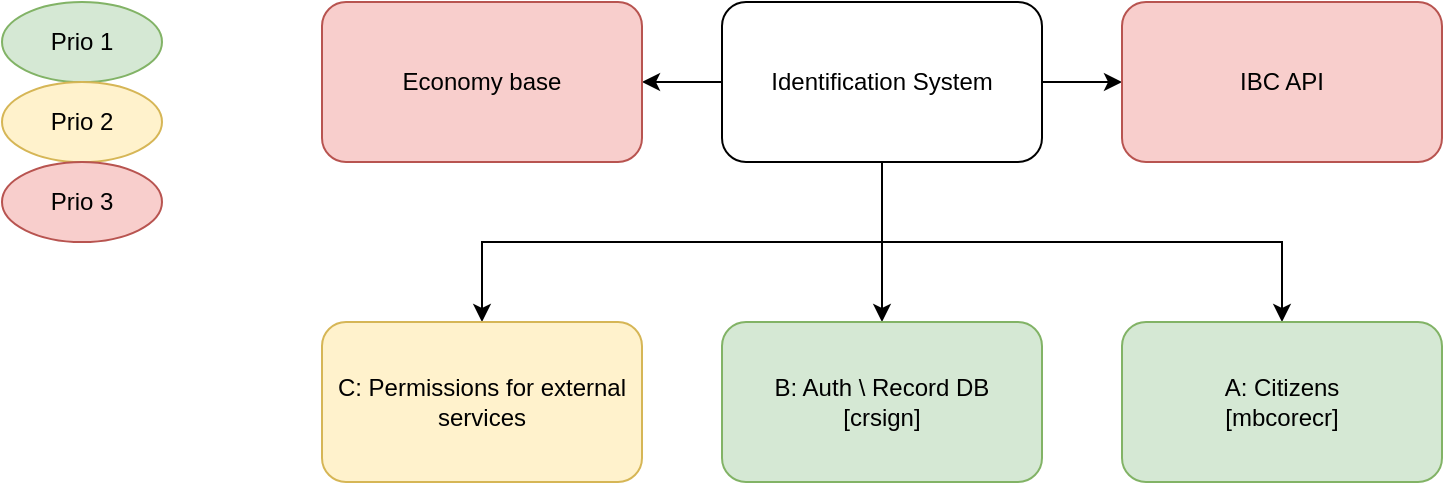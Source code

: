 <mxfile version="14.4.3" type="device" pages="7"><diagram id="AHd_cDqSMsFLb_CyXA5w" name="Global CR structure"><mxGraphModel dx="932" dy="603" grid="1" gridSize="10" guides="1" tooltips="1" connect="1" arrows="1" fold="1" page="1" pageScale="1" pageWidth="1169" pageHeight="827" math="0" shadow="0"><root><mxCell id="0"/><mxCell id="1" parent="0"/><mxCell id="326NorqG4eTdfQCMLTJJ-5" value="" style="edgeStyle=orthogonalEdgeStyle;rounded=0;orthogonalLoop=1;jettySize=auto;html=1;exitX=0.5;exitY=1;exitDx=0;exitDy=0;" parent="1" source="326NorqG4eTdfQCMLTJJ-1" target="326NorqG4eTdfQCMLTJJ-4" edge="1"><mxGeometry relative="1" as="geometry"/></mxCell><mxCell id="326NorqG4eTdfQCMLTJJ-13" value="" style="edgeStyle=orthogonalEdgeStyle;rounded=0;orthogonalLoop=1;jettySize=auto;html=1;exitX=0.5;exitY=1;exitDx=0;exitDy=0;" parent="1" source="326NorqG4eTdfQCMLTJJ-1" target="326NorqG4eTdfQCMLTJJ-12" edge="1"><mxGeometry relative="1" as="geometry"/></mxCell><mxCell id="326NorqG4eTdfQCMLTJJ-15" value="" style="edgeStyle=orthogonalEdgeStyle;rounded=0;orthogonalLoop=1;jettySize=auto;html=1;exitX=1;exitY=0.5;exitDx=0;exitDy=0;" parent="1" source="326NorqG4eTdfQCMLTJJ-1" target="326NorqG4eTdfQCMLTJJ-14" edge="1"><mxGeometry relative="1" as="geometry"/></mxCell><mxCell id="lsClsPEyiW8FpYXb-5lZ-2" style="edgeStyle=orthogonalEdgeStyle;rounded=0;orthogonalLoop=1;jettySize=auto;html=1;exitX=0;exitY=0.5;exitDx=0;exitDy=0;" parent="1" source="326NorqG4eTdfQCMLTJJ-1" target="lsClsPEyiW8FpYXb-5lZ-1" edge="1"><mxGeometry relative="1" as="geometry"/></mxCell><mxCell id="3QjziDnsx-ZiP3-52lgy-1" style="edgeStyle=orthogonalEdgeStyle;rounded=0;orthogonalLoop=1;jettySize=auto;html=1;exitX=0.5;exitY=1;exitDx=0;exitDy=0;" edge="1" parent="1" source="326NorqG4eTdfQCMLTJJ-1" target="Zu7EXn2H0Y-PMDz2AfF9-1"><mxGeometry relative="1" as="geometry"/></mxCell><mxCell id="326NorqG4eTdfQCMLTJJ-1" value="Identification System" style="rounded=1;whiteSpace=wrap;html=1;" parent="1" vertex="1"><mxGeometry x="480" y="200" width="160" height="80" as="geometry"/></mxCell><UserObject label="A: Citizens&lt;br&gt;[mbcorecr]" link="data:page/id,HsEhVAVOEIYe1Oc7fsRR" id="326NorqG4eTdfQCMLTJJ-4"><mxCell style="rounded=1;whiteSpace=wrap;html=1;fillColor=#d5e8d4;strokeColor=#82b366;" parent="1" vertex="1"><mxGeometry x="680" y="360" width="160" height="80" as="geometry"/></mxCell></UserObject><UserObject label="C: Permissions for external services" link="data:page/id,Vc5gJOx1LFalu9-L0S9N" id="326NorqG4eTdfQCMLTJJ-12"><mxCell style="rounded=1;whiteSpace=wrap;html=1;fillColor=#fff2cc;strokeColor=#d6b656;" parent="1" vertex="1"><mxGeometry x="280" y="360" width="160" height="80" as="geometry"/></mxCell></UserObject><mxCell id="326NorqG4eTdfQCMLTJJ-14" value="IBC API" style="rounded=1;whiteSpace=wrap;html=1;fillColor=#f8cecc;strokeColor=#b85450;" parent="1" vertex="1"><mxGeometry x="680" y="200" width="160" height="80" as="geometry"/></mxCell><UserObject label="B: Auth \ Record DB&lt;br&gt;[crsign]" link="data:page/id,uk17t9quS1iSWBFVd2DN" id="Zu7EXn2H0Y-PMDz2AfF9-1"><mxCell style="rounded=1;whiteSpace=wrap;html=1;fillColor=#d5e8d4;strokeColor=#82b366;" parent="1" vertex="1"><mxGeometry x="480" y="360" width="160" height="80" as="geometry"/></mxCell></UserObject><mxCell id="lsClsPEyiW8FpYXb-5lZ-1" value="Economy base" style="rounded=1;whiteSpace=wrap;html=1;fillColor=#f8cecc;strokeColor=#b85450;" parent="1" vertex="1"><mxGeometry x="280" y="200" width="160" height="80" as="geometry"/></mxCell><mxCell id="O5ph01FqmqyFVf2RwMuC-1" value="Prio 1" style="ellipse;whiteSpace=wrap;html=1;fillColor=#d5e8d4;strokeColor=#82b366;" parent="1" vertex="1"><mxGeometry x="120" y="200" width="80" height="40" as="geometry"/></mxCell><mxCell id="O5ph01FqmqyFVf2RwMuC-3" value="Prio 2" style="ellipse;whiteSpace=wrap;html=1;fillColor=#fff2cc;strokeColor=#d6b656;" parent="1" vertex="1"><mxGeometry x="120" y="240" width="80" height="40" as="geometry"/></mxCell><mxCell id="O5ph01FqmqyFVf2RwMuC-4" value="Prio 3" style="ellipse;whiteSpace=wrap;html=1;fillColor=#f8cecc;strokeColor=#b85450;" parent="1" vertex="1"><mxGeometry x="120" y="280" width="80" height="40" as="geometry"/></mxCell></root></mxGraphModel></diagram><diagram id="HsEhVAVOEIYe1Oc7fsRR" name="A: Citizens"><mxGraphModel dx="932" dy="603" grid="1" gridSize="10" guides="1" tooltips="1" connect="1" arrows="1" fold="1" page="1" pageScale="1" pageWidth="1169" pageHeight="827" math="0" shadow="0"><root><mxCell id="eSh-P05CCZkXOX17SC2N-0"/><mxCell id="eSh-P05CCZkXOX17SC2N-1" parent="eSh-P05CCZkXOX17SC2N-0"/><mxCell id="rl3EVbzRc5TlLw44y78u-4" value="" style="edgeStyle=orthogonalEdgeStyle;rounded=0;orthogonalLoop=1;jettySize=auto;html=1;exitX=0.5;exitY=1;exitDx=0;exitDy=0;" parent="eSh-P05CCZkXOX17SC2N-1" source="rl3EVbzRc5TlLw44y78u-0" target="rl3EVbzRc5TlLw44y78u-3" edge="1"><mxGeometry relative="1" as="geometry"/></mxCell><mxCell id="rl3EVbzRc5TlLw44y78u-6" value="" style="edgeStyle=orthogonalEdgeStyle;rounded=0;orthogonalLoop=1;jettySize=auto;html=1;exitX=0.5;exitY=1;exitDx=0;exitDy=0;entryX=0.5;entryY=0;entryDx=0;entryDy=0;" parent="eSh-P05CCZkXOX17SC2N-1" source="rl3EVbzRc5TlLw44y78u-0" target="vCrUIa8Qu_Yu15OvdGAN-3" edge="1"><mxGeometry relative="1" as="geometry"><mxPoint x="150" y="160" as="sourcePoint"/><mxPoint x="400" y="200" as="targetPoint"/></mxGeometry></mxCell><mxCell id="rl3EVbzRc5TlLw44y78u-0" value="Citizens&lt;br&gt;[mbcorecr]" style="rounded=1;whiteSpace=wrap;html=1;" parent="eSh-P05CCZkXOX17SC2N-1" vertex="1"><mxGeometry x="40" y="40" width="160" height="80" as="geometry"/></mxCell><mxCell id="rl3EVbzRc5TlLw44y78u-8" value="" style="edgeStyle=orthogonalEdgeStyle;rounded=0;orthogonalLoop=1;jettySize=auto;html=1;entryX=0;entryY=0.5;entryDx=0;entryDy=0;" parent="eSh-P05CCZkXOX17SC2N-1" source="rl3EVbzRc5TlLw44y78u-3" target="rl3EVbzRc5TlLw44y78u-7" edge="1"><mxGeometry relative="1" as="geometry"/></mxCell><mxCell id="vCrUIa8Qu_Yu15OvdGAN-1" style="edgeStyle=orthogonalEdgeStyle;rounded=0;orthogonalLoop=1;jettySize=auto;html=1;exitX=0.5;exitY=1;exitDx=0;exitDy=0;entryX=0;entryY=0.5;entryDx=0;entryDy=0;" edge="1" parent="eSh-P05CCZkXOX17SC2N-1" source="rl3EVbzRc5TlLw44y78u-3" target="vCrUIa8Qu_Yu15OvdGAN-0"><mxGeometry relative="1" as="geometry"/></mxCell><mxCell id="rl3EVbzRc5TlLw44y78u-3" value="Invitation" style="rounded=1;whiteSpace=wrap;html=1;" parent="eSh-P05CCZkXOX17SC2N-1" vertex="1"><mxGeometry x="40" y="200" width="160" height="80" as="geometry"/></mxCell><mxCell id="rl3EVbzRc5TlLw44y78u-7" value="Create invitation&lt;br&gt;(temporary mnemonic + invitation)" style="rounded=1;whiteSpace=wrap;html=1;fillColor=#d5e8d4;strokeColor=#82b366;" parent="eSh-P05CCZkXOX17SC2N-1" vertex="1"><mxGeometry x="160" y="320" width="160" height="80" as="geometry"/></mxCell><mxCell id="zKyoT2_RKoyszZH-zlqI-0" value="Prio 1" style="ellipse;whiteSpace=wrap;html=1;fillColor=#d5e8d4;strokeColor=#82b366;" parent="eSh-P05CCZkXOX17SC2N-1" vertex="1"><mxGeometry y="320" width="80" height="40" as="geometry"/></mxCell><mxCell id="zKyoT2_RKoyszZH-zlqI-1" value="Prio 2" style="ellipse;whiteSpace=wrap;html=1;fillColor=#fff2cc;strokeColor=#d6b656;" parent="eSh-P05CCZkXOX17SC2N-1" vertex="1"><mxGeometry y="360" width="80" height="40" as="geometry"/></mxCell><mxCell id="zKyoT2_RKoyszZH-zlqI-2" value="Prio 3" style="ellipse;whiteSpace=wrap;html=1;fillColor=#f8cecc;strokeColor=#b85450;" parent="eSh-P05CCZkXOX17SC2N-1" vertex="1"><mxGeometry y="400" width="80" height="40" as="geometry"/></mxCell><mxCell id="vCrUIa8Qu_Yu15OvdGAN-0" value="Accept invitation and create ID&lt;br&gt;(permanent mnemonic + ID)" style="rounded=1;whiteSpace=wrap;html=1;fillColor=#d5e8d4;strokeColor=#82b366;" vertex="1" parent="eSh-P05CCZkXOX17SC2N-1"><mxGeometry x="160" y="440" width="160" height="80" as="geometry"/></mxCell><mxCell id="vCrUIa8Qu_Yu15OvdGAN-5" style="edgeStyle=orthogonalEdgeStyle;rounded=0;orthogonalLoop=1;jettySize=auto;html=1;exitX=0.5;exitY=1;exitDx=0;exitDy=0;entryX=0;entryY=0.5;entryDx=0;entryDy=0;" edge="1" parent="eSh-P05CCZkXOX17SC2N-1" source="vCrUIa8Qu_Yu15OvdGAN-3" target="vCrUIa8Qu_Yu15OvdGAN-4"><mxGeometry relative="1" as="geometry"/></mxCell><mxCell id="vCrUIa8Qu_Yu15OvdGAN-3" value="Authentication" style="rounded=1;whiteSpace=wrap;html=1;" vertex="1" parent="eSh-P05CCZkXOX17SC2N-1"><mxGeometry x="360" y="200" width="160" height="80" as="geometry"/></mxCell><mxCell id="vCrUIa8Qu_Yu15OvdGAN-4" value="Authenticate with mnemonic&lt;br&gt;(Generate private key and address that relates to ID)" style="rounded=1;whiteSpace=wrap;html=1;fillColor=#d5e8d4;strokeColor=#82b366;" vertex="1" parent="eSh-P05CCZkXOX17SC2N-1"><mxGeometry x="480" y="320" width="160" height="80" as="geometry"/></mxCell></root></mxGraphModel></diagram><diagram id="uk17t9quS1iSWBFVd2DN" name="B: Auth \ Record DB"><mxGraphModel dx="932" dy="603" grid="1" gridSize="10" guides="1" tooltips="1" connect="1" arrows="1" fold="1" page="1" pageScale="1" pageWidth="1169" pageHeight="827" math="0" shadow="0"><root><mxCell id="0vBZMsMpRMWp-l9s2owW-0"/><mxCell id="0vBZMsMpRMWp-l9s2owW-1" parent="0vBZMsMpRMWp-l9s2owW-0"/><mxCell id="8H9BGNRI6b4bX5tUc6Yy-7" style="edgeStyle=orthogonalEdgeStyle;rounded=0;orthogonalLoop=1;jettySize=auto;html=1;exitX=0.5;exitY=1;exitDx=0;exitDy=0;" parent="0vBZMsMpRMWp-l9s2owW-1" source="mDKzn9EFK6tVi2n-ZFtj-0" target="mDKzn9EFK6tVi2n-ZFtj-1" edge="1"><mxGeometry relative="1" as="geometry"/></mxCell><mxCell id="lT3dR2bUY5ijPleCrILZ-0" style="edgeStyle=orthogonalEdgeStyle;rounded=0;orthogonalLoop=1;jettySize=auto;html=1;exitX=0.5;exitY=1;exitDx=0;exitDy=0;" parent="0vBZMsMpRMWp-l9s2owW-1" source="mDKzn9EFK6tVi2n-ZFtj-0" target="8H9BGNRI6b4bX5tUc6Yy-8" edge="1"><mxGeometry relative="1" as="geometry"/></mxCell><mxCell id="lT3dR2bUY5ijPleCrILZ-14" style="edgeStyle=orthogonalEdgeStyle;rounded=0;orthogonalLoop=1;jettySize=auto;html=1;exitX=0.5;exitY=1;exitDx=0;exitDy=0;" parent="0vBZMsMpRMWp-l9s2owW-1" source="mDKzn9EFK6tVi2n-ZFtj-0" target="lT3dR2bUY5ijPleCrILZ-13" edge="1"><mxGeometry relative="1" as="geometry"/></mxCell><UserObject label="Auth \ Record DB&lt;br&gt;[crsign]" id="mDKzn9EFK6tVi2n-ZFtj-0"><mxCell style="rounded=1;whiteSpace=wrap;html=1;" parent="0vBZMsMpRMWp-l9s2owW-1" vertex="1"><mxGeometry x="40" y="40" width="160" height="80" as="geometry"/></mxCell></UserObject><mxCell id="8H9BGNRI6b4bX5tUc6Yy-3" style="edgeStyle=orthogonalEdgeStyle;rounded=0;orthogonalLoop=1;jettySize=auto;html=1;exitX=0.5;exitY=1;exitDx=0;exitDy=0;entryX=0;entryY=0.5;entryDx=0;entryDy=0;" parent="0vBZMsMpRMWp-l9s2owW-1" source="mDKzn9EFK6tVi2n-ZFtj-1" target="8H9BGNRI6b4bX5tUc6Yy-1" edge="1"><mxGeometry relative="1" as="geometry"/></mxCell><mxCell id="8H9BGNRI6b4bX5tUc6Yy-4" style="edgeStyle=orthogonalEdgeStyle;rounded=0;orthogonalLoop=1;jettySize=auto;html=1;exitX=0.5;exitY=1;exitDx=0;exitDy=0;entryX=0;entryY=0.5;entryDx=0;entryDy=0;" parent="0vBZMsMpRMWp-l9s2owW-1" source="mDKzn9EFK6tVi2n-ZFtj-1" target="8H9BGNRI6b4bX5tUc6Yy-0" edge="1"><mxGeometry relative="1" as="geometry"/></mxCell><UserObject label="Service authentication" id="mDKzn9EFK6tVi2n-ZFtj-1"><mxCell style="rounded=1;whiteSpace=wrap;html=1;" parent="0vBZMsMpRMWp-l9s2owW-1" vertex="1"><mxGeometry x="40" y="200" width="160" height="80" as="geometry"/></mxCell></UserObject><UserObject label="Create authentication record by service&lt;br&gt;[crsign / auth]&amp;nbsp;" id="8H9BGNRI6b4bX5tUc6Yy-0"><mxCell style="rounded=1;whiteSpace=wrap;html=1;fillColor=#d5e8d4;strokeColor=#82b366;" parent="0vBZMsMpRMWp-l9s2owW-1" vertex="1"><mxGeometry x="160" y="320" width="160" height="80" as="geometry"/></mxCell></UserObject><UserObject label="Sign authentication record by user&lt;br&gt;[crsign / auth]" id="8H9BGNRI6b4bX5tUc6Yy-1"><mxCell style="rounded=1;whiteSpace=wrap;html=1;fillColor=#d5e8d4;strokeColor=#82b366;" parent="0vBZMsMpRMWp-l9s2owW-1" vertex="1"><mxGeometry x="160" y="440" width="160" height="80" as="geometry"/></mxCell></UserObject><mxCell id="lT3dR2bUY5ijPleCrILZ-2" style="edgeStyle=orthogonalEdgeStyle;rounded=0;orthogonalLoop=1;jettySize=auto;html=1;exitX=0.5;exitY=1;exitDx=0;exitDy=0;entryX=0;entryY=0.5;entryDx=0;entryDy=0;" parent="0vBZMsMpRMWp-l9s2owW-1" source="8H9BGNRI6b4bX5tUc6Yy-8" target="lT3dR2bUY5ijPleCrILZ-1" edge="1"><mxGeometry relative="1" as="geometry"/></mxCell><mxCell id="lT3dR2bUY5ijPleCrILZ-8" style="edgeStyle=orthogonalEdgeStyle;rounded=0;orthogonalLoop=1;jettySize=auto;html=1;exitX=0.5;exitY=1;exitDx=0;exitDy=0;entryX=0;entryY=0.5;entryDx=0;entryDy=0;" parent="0vBZMsMpRMWp-l9s2owW-1" source="8H9BGNRI6b4bX5tUc6Yy-8" target="lT3dR2bUY5ijPleCrILZ-7" edge="1"><mxGeometry relative="1" as="geometry"/></mxCell><mxCell id="V5TIQbPIYU3pNy5n_Sy3-1" style="edgeStyle=orthogonalEdgeStyle;rounded=0;orthogonalLoop=1;jettySize=auto;html=1;exitX=0.5;exitY=1;exitDx=0;exitDy=0;entryX=0;entryY=0.5;entryDx=0;entryDy=0;" edge="1" parent="0vBZMsMpRMWp-l9s2owW-1" source="8H9BGNRI6b4bX5tUc6Yy-8" target="V5TIQbPIYU3pNy5n_Sy3-3"><mxGeometry relative="1" as="geometry"><mxPoint x="440" y="600" as="targetPoint"/></mxGeometry></mxCell><mxCell id="V5TIQbPIYU3pNy5n_Sy3-5" style="edgeStyle=orthogonalEdgeStyle;rounded=0;orthogonalLoop=1;jettySize=auto;html=1;exitX=0.5;exitY=1;exitDx=0;exitDy=0;entryX=0;entryY=0.5;entryDx=0;entryDy=0;" edge="1" parent="0vBZMsMpRMWp-l9s2owW-1" source="8H9BGNRI6b4bX5tUc6Yy-8" target="V5TIQbPIYU3pNy5n_Sy3-4"><mxGeometry relative="1" as="geometry"/></mxCell><UserObject label="Records management" id="8H9BGNRI6b4bX5tUc6Yy-8"><mxCell style="rounded=1;whiteSpace=wrap;html=1;" parent="0vBZMsMpRMWp-l9s2owW-1" vertex="1"><mxGeometry x="320" y="200" width="160" height="80" as="geometry"/></mxCell></UserObject><UserObject label="Create record for ID&lt;br&gt;(by user or service)" id="lT3dR2bUY5ijPleCrILZ-1"><mxCell style="rounded=1;whiteSpace=wrap;html=1;fillColor=#d5e8d4;strokeColor=#82b366;" parent="0vBZMsMpRMWp-l9s2owW-1" vertex="1"><mxGeometry x="440" y="320" width="160" height="80" as="geometry"/></mxCell></UserObject><mxCell id="lT3dR2bUY5ijPleCrILZ-10" style="edgeStyle=orthogonalEdgeStyle;rounded=0;orthogonalLoop=1;jettySize=auto;html=1;exitX=0.5;exitY=1;exitDx=0;exitDy=0;entryX=0;entryY=0.5;entryDx=0;entryDy=0;" parent="0vBZMsMpRMWp-l9s2owW-1" target="lT3dR2bUY5ijPleCrILZ-9" edge="1"><mxGeometry relative="1" as="geometry"><mxPoint x="680" y="280" as="sourcePoint"/><Array as="points"><mxPoint x="680" y="360"/></Array></mxGeometry></mxCell><mxCell id="lT3dR2bUY5ijPleCrILZ-12" style="edgeStyle=orthogonalEdgeStyle;rounded=0;orthogonalLoop=1;jettySize=auto;html=1;" parent="0vBZMsMpRMWp-l9s2owW-1" target="V5TIQbPIYU3pNy5n_Sy3-2" edge="1"><mxGeometry relative="1" as="geometry"><mxPoint x="680" y="280" as="sourcePoint"/><Array as="points"><mxPoint x="680" y="480"/></Array><mxPoint x="720" y="480" as="targetPoint"/></mxGeometry></mxCell><UserObject label="Sign record by user" id="lT3dR2bUY5ijPleCrILZ-7"><mxCell style="rounded=1;whiteSpace=wrap;html=1;fillColor=#d5e8d4;strokeColor=#82b366;" parent="0vBZMsMpRMWp-l9s2owW-1" vertex="1"><mxGeometry x="440" y="440" width="160" height="80" as="geometry"/></mxCell></UserObject><UserObject label="Seal record by user or service" id="lT3dR2bUY5ijPleCrILZ-9"><mxCell style="rounded=1;whiteSpace=wrap;html=1;fillColor=#d5e8d4;strokeColor=#82b366;" parent="0vBZMsMpRMWp-l9s2owW-1" vertex="1"><mxGeometry x="720" y="320" width="160" height="80" as="geometry"/></mxCell></UserObject><UserObject label="Manage record permanency" id="lT3dR2bUY5ijPleCrILZ-13"><mxCell style="rounded=1;whiteSpace=wrap;html=1;" parent="0vBZMsMpRMWp-l9s2owW-1" vertex="1"><mxGeometry x="600" y="200" width="160" height="80" as="geometry"/></mxCell></UserObject><mxCell id="i35dZTSe8rVuDKSwx9UJ-0" value="Prio 1" style="ellipse;whiteSpace=wrap;html=1;fillColor=#d5e8d4;strokeColor=#82b366;" parent="0vBZMsMpRMWp-l9s2owW-1" vertex="1"><mxGeometry y="320" width="80" height="40" as="geometry"/></mxCell><mxCell id="i35dZTSe8rVuDKSwx9UJ-1" value="Prio 2" style="ellipse;whiteSpace=wrap;html=1;fillColor=#fff2cc;strokeColor=#d6b656;" parent="0vBZMsMpRMWp-l9s2owW-1" vertex="1"><mxGeometry y="360" width="80" height="40" as="geometry"/></mxCell><mxCell id="i35dZTSe8rVuDKSwx9UJ-2" value="Prio 3" style="ellipse;whiteSpace=wrap;html=1;fillColor=#f8cecc;strokeColor=#b85450;" parent="0vBZMsMpRMWp-l9s2owW-1" vertex="1"><mxGeometry y="400" width="80" height="40" as="geometry"/></mxCell><UserObject label="Reopen record by user or service" id="V5TIQbPIYU3pNy5n_Sy3-2"><mxCell style="rounded=1;whiteSpace=wrap;html=1;fillColor=#d5e8d4;strokeColor=#82b366;" vertex="1" parent="0vBZMsMpRMWp-l9s2owW-1"><mxGeometry x="720" y="440" width="160" height="80" as="geometry"/></mxCell></UserObject><UserObject label="Withdraw record by service" id="V5TIQbPIYU3pNy5n_Sy3-3"><mxCell style="rounded=1;whiteSpace=wrap;html=1;fillColor=#d5e8d4;strokeColor=#82b366;" vertex="1" parent="0vBZMsMpRMWp-l9s2owW-1"><mxGeometry x="440" y="560" width="160" height="80" as="geometry"/></mxCell></UserObject><UserObject label="Reject record by user" id="V5TIQbPIYU3pNy5n_Sy3-4"><mxCell style="rounded=1;whiteSpace=wrap;html=1;fillColor=#d5e8d4;strokeColor=#82b366;" vertex="1" parent="0vBZMsMpRMWp-l9s2owW-1"><mxGeometry x="440" y="680" width="160" height="80" as="geometry"/></mxCell></UserObject></root></mxGraphModel></diagram><diagram id="Vc5gJOx1LFalu9-L0S9N" name="C: Permissions for external services"><mxGraphModel dx="932" dy="603" grid="1" gridSize="10" guides="1" tooltips="1" connect="1" arrows="1" fold="1" page="1" pageScale="1" pageWidth="1169" pageHeight="827" math="0" shadow="0"><root><mxCell id="HfFjmxg3NbmjFSKMos9y-0"/><mxCell id="HfFjmxg3NbmjFSKMos9y-1" parent="HfFjmxg3NbmjFSKMos9y-0"/><mxCell id="Mf4HuOnLeEnuY4o-Wyuj-0" value="Step 1.1: Announce service entry &lt;br&gt;(Provide API urls, list permissions, manifest)" style="rounded=1;whiteSpace=wrap;html=1;fillColor=#d5e8d4;strokeColor=#82b366;" parent="HfFjmxg3NbmjFSKMos9y-1" vertex="1"><mxGeometry x="200" y="320" width="160" height="80" as="geometry"/></mxCell><mxCell id="WFasJF9tfMpxr3hA0d_N-0" value="Step 1.2: Vote for service entry" style="rounded=1;whiteSpace=wrap;html=1;fillColor=#d5e8d4;strokeColor=#82b366;" parent="HfFjmxg3NbmjFSKMos9y-1" vertex="1"><mxGeometry x="200" y="440" width="160" height="80" as="geometry"/></mxCell><mxCell id="WFasJF9tfMpxr3hA0d_N-1" value="Step 1.2.5: Check activation barrier (51+ non sleeping users)" style="rounded=1;whiteSpace=wrap;html=1;fillColor=#d5e8d4;strokeColor=#82b366;" parent="HfFjmxg3NbmjFSKMos9y-1" vertex="1"><mxGeometry x="200" y="560" width="160" height="80" as="geometry"/></mxCell><mxCell id="WFasJF9tfMpxr3hA0d_N-2" value="Step 1.3: Activate service" style="rounded=1;whiteSpace=wrap;html=1;fillColor=#d5e8d4;strokeColor=#82b366;" parent="HfFjmxg3NbmjFSKMos9y-1" vertex="1"><mxGeometry x="200" y="680" width="160" height="80" as="geometry"/></mxCell><mxCell id="WFasJF9tfMpxr3hA0d_N-3" value="Step 1.4: Vote for active service by default&lt;br&gt;[on wakeup, on registration]" style="rounded=1;whiteSpace=wrap;html=1;fillColor=#d5e8d4;strokeColor=#82b366;" parent="HfFjmxg3NbmjFSKMos9y-1" vertex="1"><mxGeometry x="480" y="320" width="160" height="80" as="geometry"/></mxCell><mxCell id="IbjiZufVk22zcNCHPHOa-0" value="Evaluated user sleep\wakeup state" style="ellipse;whiteSpace=wrap;html=1;rounded=1;" parent="HfFjmxg3NbmjFSKMos9y-1" vertex="1"><mxGeometry x="280" y="40" width="160" height="80" as="geometry"/></mxCell><mxCell id="gEwg-aTVjllY_rHabxL_-1" value="Step 2.1: Downvote service" style="rounded=1;whiteSpace=wrap;html=1;fillColor=#fff2cc;strokeColor=#d6b656;" parent="HfFjmxg3NbmjFSKMos9y-1" vertex="1"><mxGeometry x="760" y="320" width="160" height="80" as="geometry"/></mxCell><mxCell id="gEwg-aTVjllY_rHabxL_-2" value="Step 2.1.5: Deactivate service below activation barrier" style="rounded=1;whiteSpace=wrap;html=1;fillColor=#fff2cc;strokeColor=#d6b656;" parent="HfFjmxg3NbmjFSKMos9y-1" vertex="1"><mxGeometry x="760" y="440" width="160" height="80" as="geometry"/></mxCell><mxCell id="j4tCfKKtLEES6b6-IsbC-0" value="Credentials&lt;br&gt;management&lt;br&gt;(login, password)&lt;br&gt;[authorized only]" style="shape=step;perimeter=stepPerimeter;whiteSpace=wrap;html=1;fixedSize=1;rounded=1;" parent="HfFjmxg3NbmjFSKMos9y-1" vertex="1"><mxGeometry x="960" y="40" width="160" height="80" as="geometry"/></mxCell><mxCell id="fP4bM61K0Z_s3F6UklSt-0" value="Allow passport&lt;br&gt;records&lt;br&gt;(e.g. KYC badge)&lt;br&gt;[authorized / unautorized]" style="shape=step;perimeter=stepPerimeter;whiteSpace=wrap;html=1;fixedSize=1;rounded=1;" parent="HfFjmxg3NbmjFSKMos9y-1" vertex="1"><mxGeometry x="960" y="160" width="160" height="80" as="geometry"/></mxCell><mxCell id="lwCGZFfAKB5FCsssSjW0-0" value="OAuth over temporary signature" style="rounded=1;whiteSpace=wrap;html=1;" parent="HfFjmxg3NbmjFSKMos9y-1" vertex="1"><mxGeometry x="480" y="40" width="160" height="80" as="geometry"/></mxCell><mxCell id="K_Lt2ybGSvg8a1hw0EzA-0" value="Register other &lt;br&gt;services" style="shape=step;perimeter=stepPerimeter;whiteSpace=wrap;html=1;fixedSize=1;rounded=1;" parent="HfFjmxg3NbmjFSKMos9y-1" vertex="1"><mxGeometry x="960" y="280" width="160" height="80" as="geometry"/></mxCell><mxCell id="xZMmoG85yYWsf5hyUsUC-0" style="edgeStyle=orthogonalEdgeStyle;rounded=0;orthogonalLoop=1;jettySize=auto;html=1;exitX=0.5;exitY=1;exitDx=0;exitDy=0;entryX=0;entryY=0.5;entryDx=0;entryDy=0;" parent="HfFjmxg3NbmjFSKMos9y-1" source="Gy74H6KjMX6T4vQVl27s-2" target="Mf4HuOnLeEnuY4o-Wyuj-0" edge="1"><mxGeometry relative="1" as="geometry"/></mxCell><mxCell id="xZMmoG85yYWsf5hyUsUC-1" style="edgeStyle=orthogonalEdgeStyle;rounded=0;orthogonalLoop=1;jettySize=auto;html=1;exitX=0.5;exitY=1;exitDx=0;exitDy=0;entryX=0;entryY=0.5;entryDx=0;entryDy=0;" parent="HfFjmxg3NbmjFSKMos9y-1" source="Gy74H6KjMX6T4vQVl27s-2" target="WFasJF9tfMpxr3hA0d_N-0" edge="1"><mxGeometry relative="1" as="geometry"/></mxCell><mxCell id="xZMmoG85yYWsf5hyUsUC-2" style="edgeStyle=orthogonalEdgeStyle;rounded=0;orthogonalLoop=1;jettySize=auto;html=1;exitX=0.5;exitY=1;exitDx=0;exitDy=0;entryX=0;entryY=0.5;entryDx=0;entryDy=0;" parent="HfFjmxg3NbmjFSKMos9y-1" source="Gy74H6KjMX6T4vQVl27s-2" target="WFasJF9tfMpxr3hA0d_N-1" edge="1"><mxGeometry relative="1" as="geometry"/></mxCell><mxCell id="xZMmoG85yYWsf5hyUsUC-3" style="edgeStyle=orthogonalEdgeStyle;rounded=0;orthogonalLoop=1;jettySize=auto;html=1;exitX=0.5;exitY=1;exitDx=0;exitDy=0;entryX=0;entryY=0.5;entryDx=0;entryDy=0;" parent="HfFjmxg3NbmjFSKMos9y-1" source="Gy74H6KjMX6T4vQVl27s-2" target="WFasJF9tfMpxr3hA0d_N-2" edge="1"><mxGeometry relative="1" as="geometry"/></mxCell><mxCell id="Gy74H6KjMX6T4vQVl27s-2" value="Service registration" style="rounded=1;whiteSpace=wrap;html=1;" parent="HfFjmxg3NbmjFSKMos9y-1" vertex="1"><mxGeometry x="80" y="200" width="160" height="80" as="geometry"/></mxCell><mxCell id="d9fvQiHIzV8jT6lQvj-m-1" style="edgeStyle=orthogonalEdgeStyle;rounded=0;orthogonalLoop=1;jettySize=auto;html=1;exitX=0.5;exitY=1;exitDx=0;exitDy=0;" parent="HfFjmxg3NbmjFSKMos9y-1" source="d9fvQiHIzV8jT6lQvj-m-0" target="Gy74H6KjMX6T4vQVl27s-2" edge="1"><mxGeometry relative="1" as="geometry"/></mxCell><mxCell id="vW3m3W9CdhqdYGk6a6PY-0" style="edgeStyle=orthogonalEdgeStyle;rounded=0;orthogonalLoop=1;jettySize=auto;html=1;exitX=0.5;exitY=1;exitDx=0;exitDy=0;entryX=0.5;entryY=0;entryDx=0;entryDy=0;" parent="HfFjmxg3NbmjFSKMos9y-1" source="d9fvQiHIzV8jT6lQvj-m-0" target="xZMmoG85yYWsf5hyUsUC-4" edge="1"><mxGeometry relative="1" as="geometry"/></mxCell><mxCell id="vW3m3W9CdhqdYGk6a6PY-3" style="edgeStyle=orthogonalEdgeStyle;rounded=0;orthogonalLoop=1;jettySize=auto;html=1;exitX=0.5;exitY=1;exitDx=0;exitDy=0;" parent="HfFjmxg3NbmjFSKMos9y-1" source="d9fvQiHIzV8jT6lQvj-m-0" target="vW3m3W9CdhqdYGk6a6PY-2" edge="1"><mxGeometry relative="1" as="geometry"/></mxCell><UserObject label="Permissions for external services" id="d9fvQiHIzV8jT6lQvj-m-0"><mxCell style="rounded=1;whiteSpace=wrap;html=1;" parent="HfFjmxg3NbmjFSKMos9y-1" vertex="1"><mxGeometry x="80" y="40" width="160" height="80" as="geometry"/></mxCell></UserObject><mxCell id="vW3m3W9CdhqdYGk6a6PY-1" style="edgeStyle=orthogonalEdgeStyle;rounded=0;orthogonalLoop=1;jettySize=auto;html=1;exitX=0.5;exitY=1;exitDx=0;exitDy=0;entryX=0;entryY=0.5;entryDx=0;entryDy=0;" parent="HfFjmxg3NbmjFSKMos9y-1" source="xZMmoG85yYWsf5hyUsUC-4" target="WFasJF9tfMpxr3hA0d_N-3" edge="1"><mxGeometry relative="1" as="geometry"/></mxCell><mxCell id="xZMmoG85yYWsf5hyUsUC-4" value="Sustain service activity" style="rounded=1;whiteSpace=wrap;html=1;" parent="HfFjmxg3NbmjFSKMos9y-1" vertex="1"><mxGeometry x="360" y="200" width="160" height="80" as="geometry"/></mxCell><mxCell id="vW3m3W9CdhqdYGk6a6PY-4" style="edgeStyle=orthogonalEdgeStyle;rounded=0;orthogonalLoop=1;jettySize=auto;html=1;exitX=0.5;exitY=1;exitDx=0;exitDy=0;entryX=0;entryY=0.5;entryDx=0;entryDy=0;" parent="HfFjmxg3NbmjFSKMos9y-1" source="vW3m3W9CdhqdYGk6a6PY-2" target="gEwg-aTVjllY_rHabxL_-1" edge="1"><mxGeometry relative="1" as="geometry"/></mxCell><mxCell id="vW3m3W9CdhqdYGk6a6PY-5" style="edgeStyle=orthogonalEdgeStyle;rounded=0;orthogonalLoop=1;jettySize=auto;html=1;exitX=0.5;exitY=1;exitDx=0;exitDy=0;entryX=0;entryY=0.5;entryDx=0;entryDy=0;" parent="HfFjmxg3NbmjFSKMos9y-1" source="vW3m3W9CdhqdYGk6a6PY-2" target="gEwg-aTVjllY_rHabxL_-2" edge="1"><mxGeometry relative="1" as="geometry"/></mxCell><mxCell id="vW3m3W9CdhqdYGk6a6PY-2" value="Disable service" style="rounded=1;whiteSpace=wrap;html=1;" parent="HfFjmxg3NbmjFSKMos9y-1" vertex="1"><mxGeometry x="640" y="200" width="160" height="80" as="geometry"/></mxCell><mxCell id="WoCxtMTmLcaNmuPMRMea-0" value="Allow invitation &lt;br&gt;creation" style="shape=step;perimeter=stepPerimeter;whiteSpace=wrap;html=1;fixedSize=1;rounded=1;" parent="HfFjmxg3NbmjFSKMos9y-1" vertex="1"><mxGeometry x="960" y="400" width="160" height="80" as="geometry"/></mxCell><mxCell id="UdKQ83_gUf9gjSfCFIDh-0" value="Allow new user&amp;nbsp;&lt;br&gt;confirmation" style="shape=step;perimeter=stepPerimeter;whiteSpace=wrap;html=1;fixedSize=1;rounded=1;" parent="HfFjmxg3NbmjFSKMos9y-1" vertex="1"><mxGeometry x="960" y="520" width="160" height="80" as="geometry"/></mxCell><mxCell id="vYVsd02lQkSuFWrkJtd3-0" value="Restore&lt;br&gt;credentials&lt;br&gt;[authorized]" style="shape=step;perimeter=stepPerimeter;whiteSpace=wrap;html=1;fixedSize=1;rounded=1;" parent="HfFjmxg3NbmjFSKMos9y-1" vertex="1"><mxGeometry x="960" y="640" width="160" height="80" as="geometry"/></mxCell><mxCell id="58mz9kulRXUg4S8152WT-0" value="Possible permissions:" style="text;html=1;strokeColor=none;fillColor=none;align=center;verticalAlign=middle;whiteSpace=wrap;rounded=0;" parent="HfFjmxg3NbmjFSKMos9y-1" vertex="1"><mxGeometry x="910" y="10" width="130" height="20" as="geometry"/></mxCell><mxCell id="BLAqyrtXjpM93g-BCxP3-0" value="Suspicious accounts processing" style="shape=step;perimeter=stepPerimeter;whiteSpace=wrap;html=1;fixedSize=1;rounded=1;" parent="HfFjmxg3NbmjFSKMos9y-1" vertex="1"><mxGeometry x="960" y="747" width="160" height="80" as="geometry"/></mxCell><mxCell id="YhY8rVd8qwCDqhoXhz1s-0" value="Prio 1" style="ellipse;whiteSpace=wrap;html=1;fillColor=#d5e8d4;strokeColor=#82b366;" parent="HfFjmxg3NbmjFSKMos9y-1" vertex="1"><mxGeometry y="320" width="80" height="40" as="geometry"/></mxCell><mxCell id="YhY8rVd8qwCDqhoXhz1s-1" value="Prio 2" style="ellipse;whiteSpace=wrap;html=1;fillColor=#fff2cc;strokeColor=#d6b656;" parent="HfFjmxg3NbmjFSKMos9y-1" vertex="1"><mxGeometry y="360" width="80" height="40" as="geometry"/></mxCell><mxCell id="YhY8rVd8qwCDqhoXhz1s-2" value="Prio 3" style="ellipse;whiteSpace=wrap;html=1;fillColor=#f8cecc;strokeColor=#b85450;" parent="HfFjmxg3NbmjFSKMos9y-1" vertex="1"><mxGeometry y="400" width="80" height="40" as="geometry"/></mxCell><mxCell id="vyXLeZ9WlR__uirGQ8zH-0" value="Register non-citizens" style="shape=step;perimeter=stepPerimeter;whiteSpace=wrap;html=1;fixedSize=1;rounded=1;" parent="HfFjmxg3NbmjFSKMos9y-1" vertex="1"><mxGeometry x="760" y="40" width="160" height="80" as="geometry"/></mxCell><mxCell id="vyXLeZ9WlR__uirGQ8zH-1" value="Register non-citizens" style="shape=step;perimeter=stepPerimeter;whiteSpace=wrap;html=1;fixedSize=1;rounded=1;" parent="HfFjmxg3NbmjFSKMos9y-1" vertex="1"><mxGeometry x="760" y="560" width="160" height="80" as="geometry"/></mxCell><mxCell id="TFYmda_ZYdbp92mQ0mis-0" value="Disable reconfirmation necessity for account" style="shape=step;perimeter=stepPerimeter;whiteSpace=wrap;html=1;fixedSize=1;rounded=1;" parent="HfFjmxg3NbmjFSKMos9y-1" vertex="1"><mxGeometry x="760" y="680" width="160" height="80" as="geometry"/></mxCell></root></mxGraphModel></diagram><diagram id="oxny0AFyNBFZMfqXhU6t" name="How it works"><mxGraphModel dx="932" dy="1430" grid="1" gridSize="10" guides="1" tooltips="1" connect="1" arrows="1" fold="1" page="1" pageScale="1" pageWidth="1169" pageHeight="827" math="0" shadow="0"><root><mxCell id="2gjT3-I76UcUstIE9kbF-0"/><mxCell id="2gjT3-I76UcUstIE9kbF-1" parent="2gjT3-I76UcUstIE9kbF-0"/><mxCell id="2gjT3-I76UcUstIE9kbF-3" value="Желающий &lt;br&gt;зарегистрироваться" style="shape=umlActor;verticalLabelPosition=bottom;verticalAlign=top;html=1;outlineConnect=0;fillColor=#f8cecc;strokeColor=#b85450;" parent="2gjT3-I76UcUstIE9kbF-1" vertex="1"><mxGeometry x="920" y="-680" width="80" height="160" as="geometry"/></mxCell><mxCell id="2gjT3-I76UcUstIE9kbF-4" value="Пользователь" style="shape=umlActor;verticalLabelPosition=bottom;verticalAlign=top;html=1;outlineConnect=0;fillColor=#fff2cc;strokeColor=#d6b656;" parent="2gjT3-I76UcUstIE9kbF-1" vertex="1"><mxGeometry x="180" y="290" width="80" height="160" as="geometry"/></mxCell><mxCell id="2gjT3-I76UcUstIE9kbF-7" value="" style="curved=1;endArrow=classic;html=1;shape=flexArrow;" parent="2gjT3-I76UcUstIE9kbF-1" edge="1"><mxGeometry width="50" height="50" relative="1" as="geometry"><mxPoint x="630" y="-690" as="sourcePoint"/><mxPoint x="940" y="-690" as="targetPoint"/><Array as="points"><mxPoint x="680" y="-770"/><mxPoint x="870" y="-770"/></Array></mxGeometry></mxCell><mxCell id="2gjT3-I76UcUstIE9kbF-8" value="&lt;font style=&quot;font-size: 24px&quot;&gt;Приглашение &lt;/font&gt;&lt;font style=&quot;font-size: 24px&quot;&gt;(пополняются 1 шт / 2 месяца)&lt;/font&gt;" style="edgeLabel;html=1;align=center;verticalAlign=middle;resizable=0;points=[];" parent="2gjT3-I76UcUstIE9kbF-7" vertex="1" connectable="0"><mxGeometry x="0.005" y="-5" relative="1" as="geometry"><mxPoint x="-1.7" y="-35" as="offset"/></mxGeometry></mxCell><mxCell id="2gjT3-I76UcUstIE9kbF-9" value="" style="curved=1;endArrow=classic;html=1;shape=flexArrow;" parent="2gjT3-I76UcUstIE9kbF-1" edge="1"><mxGeometry width="50" height="50" relative="1" as="geometry"><mxPoint x="900" y="-470" as="sourcePoint"/><mxPoint x="630" y="-470" as="targetPoint"/><Array as="points"><mxPoint x="860" y="-400"/><mxPoint x="670" y="-400"/></Array></mxGeometry></mxCell><mxCell id="2gjT3-I76UcUstIE9kbF-10" value="&lt;font style=&quot;font-size: 20px&quot;&gt;Принятие&lt;br&gt;приглашения&lt;/font&gt;" style="edgeLabel;html=1;align=center;verticalAlign=middle;resizable=0;points=[];" parent="2gjT3-I76UcUstIE9kbF-9" vertex="1" connectable="0"><mxGeometry x="0.023" y="4" relative="1" as="geometry"><mxPoint y="26" as="offset"/></mxGeometry></mxCell><mxCell id="2gjT3-I76UcUstIE9kbF-16" value="Идентифицированный&lt;br&gt;гражданин" style="shape=umlActor;verticalLabelPosition=bottom;verticalAlign=top;html=1;outlineConnect=0;fillColor=#d5e8d4;strokeColor=#82b366;" parent="2gjT3-I76UcUstIE9kbF-1" vertex="1"><mxGeometry x="560" y="-200" width="80" height="160" as="geometry"/></mxCell><mxCell id="2gjT3-I76UcUstIE9kbF-17" value="" style="shape=flexArrow;endArrow=classic;html=1;" parent="2gjT3-I76UcUstIE9kbF-1" edge="1"><mxGeometry width="50" height="50" relative="1" as="geometry"><mxPoint x="600" y="-440" as="sourcePoint"/><mxPoint x="600" y="-220" as="targetPoint"/></mxGeometry></mxCell><mxCell id="2gjT3-I76UcUstIE9kbF-18" value="&lt;font style=&quot;font-size: 18px&quot;&gt;KYC через сервис&lt;br&gt;&lt;br&gt;&lt;/font&gt;" style="edgeLabel;html=1;align=center;verticalAlign=middle;resizable=0;points=[];" parent="2gjT3-I76UcUstIE9kbF-17" vertex="1" connectable="0"><mxGeometry x="0.327" y="1" relative="1" as="geometry"><mxPoint x="-1" y="-16" as="offset"/></mxGeometry></mxCell><mxCell id="2gjT3-I76UcUstIE9kbF-21" value="Пользователь" style="shape=umlActor;verticalLabelPosition=bottom;verticalAlign=top;html=1;outlineConnect=0;fillColor=#fff2cc;strokeColor=#d6b656;" parent="2gjT3-I76UcUstIE9kbF-1" vertex="1"><mxGeometry x="570" y="-670" width="80" height="160" as="geometry"/></mxCell><mxCell id="2gjT3-I76UcUstIE9kbF-23" value="Верифицированный&lt;br&gt;гражданин" style="shape=umlActor;verticalLabelPosition=bottom;verticalAlign=top;html=1;outlineConnect=0;fillColor=#d5e8d4;strokeColor=#82b366;" parent="2gjT3-I76UcUstIE9kbF-1" vertex="1"><mxGeometry x="1030" y="290" width="80" height="160" as="geometry"/></mxCell><mxCell id="2gjT3-I76UcUstIE9kbF-24" value="&lt;font style=&quot;font-size: 22px&quot;&gt;Внешний сервис&lt;/font&gt;" style="ellipse;shape=cloud;whiteSpace=wrap;html=1;" parent="2gjT3-I76UcUstIE9kbF-1" vertex="1"><mxGeometry x="800" y="640" width="330" height="200" as="geometry"/></mxCell><mxCell id="2gjT3-I76UcUstIE9kbF-25" value="" style="curved=1;endArrow=classic;html=1;shape=flexArrow;width=11.429;endSize=9.329;" parent="2gjT3-I76UcUstIE9kbF-1" edge="1"><mxGeometry width="50" height="50" relative="1" as="geometry"><mxPoint x="420" y="640" as="sourcePoint"/><mxPoint x="820" y="640" as="targetPoint"/><Array as="points"><mxPoint x="500" y="570"/><mxPoint x="710" y="570"/></Array></mxGeometry></mxCell><mxCell id="2gjT3-I76UcUstIE9kbF-26" value="&lt;font style=&quot;font-size: 20px;&quot;&gt;Аутентификация&lt;br style=&quot;font-size: 20px;&quot;&gt;и последующие&lt;br style=&quot;font-size: 20px;&quot;&gt;запросы от имени&lt;br style=&quot;font-size: 20px;&quot;&gt;гражданина&lt;br style=&quot;font-size: 20px;&quot;&gt;&lt;/font&gt;" style="edgeLabel;html=1;align=center;verticalAlign=middle;resizable=0;points=[];fontSize=20;" parent="2gjT3-I76UcUstIE9kbF-25" vertex="1" connectable="0"><mxGeometry x="-0.132" y="2" relative="1" as="geometry"><mxPoint x="9.16" y="62" as="offset"/></mxGeometry></mxCell><mxCell id="2gjT3-I76UcUstIE9kbF-29" value="" style="curved=1;endArrow=classic;html=1;fontSize=20;shape=flexArrow;" parent="2gjT3-I76UcUstIE9kbF-1" edge="1"><mxGeometry width="50" height="50" relative="1" as="geometry"><mxPoint x="820" y="850" as="sourcePoint"/><mxPoint x="410" y="840" as="targetPoint"/><Array as="points"><mxPoint x="750" y="920"/><mxPoint x="470" y="920"/></Array></mxGeometry></mxCell><mxCell id="2gjT3-I76UcUstIE9kbF-30" value="Записи в профиль в том числе KYC" style="edgeLabel;html=1;align=center;verticalAlign=middle;resizable=0;points=[];fontSize=20;" parent="2gjT3-I76UcUstIE9kbF-29" vertex="1" connectable="0"><mxGeometry x="-0.022" y="3" relative="1" as="geometry"><mxPoint x="-4.71" y="17" as="offset"/></mxGeometry></mxCell><mxCell id="2gjT3-I76UcUstIE9kbF-31" value="" style="shape=flexArrow;endArrow=classic;html=1;fontSize=20;" parent="2gjT3-I76UcUstIE9kbF-1" edge="1"><mxGeometry width="50" height="50" relative="1" as="geometry"><mxPoint x="410" y="750" as="sourcePoint"/><mxPoint x="790" y="750" as="targetPoint"/></mxGeometry></mxCell><mxCell id="2gjT3-I76UcUstIE9kbF-32" value="Информация о KYC&lt;br&gt;при необходимости&lt;br&gt;строгой авторизации&lt;br&gt;с дедупликацией" style="edgeLabel;html=1;align=center;verticalAlign=middle;resizable=0;points=[];fontSize=20;" parent="2gjT3-I76UcUstIE9kbF-31" vertex="1" connectable="0"><mxGeometry x="0.13" y="-3" relative="1" as="geometry"><mxPoint x="-14.29" y="17" as="offset"/></mxGeometry></mxCell><mxCell id="2gjT3-I76UcUstIE9kbF-33" value="&lt;font style=&quot;font-size: 22px&quot;&gt;Внешний сервис&lt;br&gt;с возможностями&amp;nbsp;&lt;br&gt;KYC&lt;br&gt;&lt;/font&gt;" style="ellipse;shape=cloud;whiteSpace=wrap;html=1;" parent="2gjT3-I76UcUstIE9kbF-1" vertex="1"><mxGeometry x="420" y="50" width="330" height="200" as="geometry"/></mxCell><mxCell id="2gjT3-I76UcUstIE9kbF-34" value="" style="shape=flexArrow;endArrow=classic;html=1;fontSize=20;" parent="2gjT3-I76UcUstIE9kbF-1" target="2gjT3-I76UcUstIE9kbF-33" edge="1"><mxGeometry width="50" height="50" relative="1" as="geometry"><mxPoint x="280" y="310" as="sourcePoint"/><mxPoint x="470" y="260" as="targetPoint"/></mxGeometry></mxCell><mxCell id="2gjT3-I76UcUstIE9kbF-35" value="Прохождение&amp;nbsp;&lt;br&gt;процедуры&amp;nbsp;&lt;br&gt;KYC" style="edgeLabel;html=1;align=center;verticalAlign=middle;resizable=0;points=[];fontSize=20;" parent="2gjT3-I76UcUstIE9kbF-34" vertex="1" connectable="0"><mxGeometry x="0.13" y="-3" relative="1" as="geometry"><mxPoint x="-14.29" y="17" as="offset"/></mxGeometry></mxCell><mxCell id="2gjT3-I76UcUstIE9kbF-36" value="Идентифицированный&lt;br&gt;гражданин" style="shape=umlActor;verticalLabelPosition=bottom;verticalAlign=top;html=1;outlineConnect=0;fillColor=#d5e8d4;strokeColor=#82b366;" parent="2gjT3-I76UcUstIE9kbF-1" vertex="1"><mxGeometry x="190" y="650" width="80" height="160" as="geometry"/></mxCell><mxCell id="2gjT3-I76UcUstIE9kbF-38" value="" style="shape=flexArrow;endArrow=classic;html=1;fontSize=20;" parent="2gjT3-I76UcUstIE9kbF-1" edge="1"><mxGeometry width="50" height="50" relative="1" as="geometry"><mxPoint x="770" y="200" as="sourcePoint"/><mxPoint x="1000" y="300" as="targetPoint"/></mxGeometry></mxCell><mxCell id="2gjT3-I76UcUstIE9kbF-39" value="Предоставление &lt;br&gt;KYC бэйджа&lt;br&gt;профилю&lt;br&gt;пользователя" style="edgeLabel;html=1;align=center;verticalAlign=middle;resizable=0;points=[];fontSize=20;" parent="2gjT3-I76UcUstIE9kbF-38" vertex="1" connectable="0"><mxGeometry x="0.13" y="-3" relative="1" as="geometry"><mxPoint x="-14.29" y="17" as="offset"/></mxGeometry></mxCell><mxCell id="2gjT3-I76UcUstIE9kbF-41" value="Пользователь" style="shape=umlActor;verticalLabelPosition=bottom;verticalAlign=top;html=1;outlineConnect=0;fillColor=#fff2cc;strokeColor=#d6b656;" parent="2gjT3-I76UcUstIE9kbF-1" vertex="1"><mxGeometry x="300" y="650" width="80" height="160" as="geometry"/></mxCell></root></mxGraphModel></diagram><diagram id="tT_0qbJe2xOJXlEhmWXw" name="Invitation structure and flow"><mxGraphModel dx="932" dy="603" grid="1" gridSize="10" guides="1" tooltips="1" connect="1" arrows="1" fold="1" page="1" pageScale="1" pageWidth="1169" pageHeight="827" math="0" shadow="0"><root><mxCell id="qGr318mdzK0Bq35n77gh-0"/><mxCell id="qGr318mdzK0Bq35n77gh-1" parent="qGr318mdzK0Bq35n77gh-0"/><mxCell id="qGr318mdzK0Bq35n77gh-11" style="edgeStyle=orthogonalEdgeStyle;rounded=0;orthogonalLoop=1;jettySize=auto;html=1;entryX=0.5;entryY=0;entryDx=0;entryDy=0;entryPerimeter=0;" parent="qGr318mdzK0Bq35n77gh-1" source="qGr318mdzK0Bq35n77gh-5" target="qGr318mdzK0Bq35n77gh-6" edge="1"><mxGeometry relative="1" as="geometry"/></mxCell><mxCell id="qGr318mdzK0Bq35n77gh-5" value="Genesis account" style="shape=umlActor;verticalLabelPosition=bottom;verticalAlign=top;html=1;outlineConnect=0;" parent="qGr318mdzK0Bq35n77gh-1" vertex="1"><mxGeometry x="170" y="50" width="60" height="100" as="geometry"/></mxCell><mxCell id="qGr318mdzK0Bq35n77gh-21" style="edgeStyle=orthogonalEdgeStyle;rounded=0;orthogonalLoop=1;jettySize=auto;html=1;" parent="qGr318mdzK0Bq35n77gh-1" source="qGr318mdzK0Bq35n77gh-6" target="qGr318mdzK0Bq35n77gh-18" edge="1"><mxGeometry relative="1" as="geometry"/></mxCell><mxCell id="qGr318mdzK0Bq35n77gh-6" value="Seed account" style="shape=umlActor;verticalLabelPosition=bottom;verticalAlign=top;html=1;outlineConnect=0;" parent="qGr318mdzK0Bq35n77gh-1" vertex="1"><mxGeometry x="170" y="290" width="60" height="100" as="geometry"/></mxCell><mxCell id="qGr318mdzK0Bq35n77gh-7" value="Genesis invites" style="swimlane;fontStyle=0;childLayout=stackLayout;horizontal=1;startSize=26;fillColor=none;horizontalStack=0;resizeParent=1;resizeParentMax=0;resizeLast=0;collapsible=1;marginBottom=0;" parent="qGr318mdzK0Bq35n77gh-1" vertex="1"><mxGeometry x="280" y="50" width="160" height="130" as="geometry"/></mxCell><mxCell id="qGr318mdzK0Bq35n77gh-8" value="Seed account = 50" style="text;strokeColor=none;fillColor=none;align=left;verticalAlign=top;spacingLeft=4;spacingRight=4;overflow=hidden;rotatable=0;points=[[0,0.5],[1,0.5]];portConstraint=eastwest;" parent="qGr318mdzK0Bq35n77gh-7" vertex="1"><mxGeometry y="26" width="160" height="26" as="geometry"/></mxCell><mxCell id="qGr318mdzK0Bq35n77gh-9" value="Trusted account = 50" style="text;strokeColor=none;fillColor=none;align=left;verticalAlign=top;spacingLeft=4;spacingRight=4;overflow=hidden;rotatable=0;points=[[0,0.5],[1,0.5]];portConstraint=eastwest;" parent="qGr318mdzK0Bq35n77gh-7" vertex="1"><mxGeometry y="52" width="160" height="26" as="geometry"/></mxCell><mxCell id="qGr318mdzK0Bq35n77gh-10" value="Friend account = 150" style="text;strokeColor=none;fillColor=none;align=left;verticalAlign=top;spacingLeft=4;spacingRight=4;overflow=hidden;rotatable=0;points=[[0,0.5],[1,0.5]];portConstraint=eastwest;" parent="qGr318mdzK0Bq35n77gh-7" vertex="1"><mxGeometry y="78" width="160" height="26" as="geometry"/></mxCell><mxCell id="qGr318mdzK0Bq35n77gh-12" value="Standard account = 150" style="text;strokeColor=none;fillColor=none;align=left;verticalAlign=top;spacingLeft=4;spacingRight=4;overflow=hidden;rotatable=0;points=[[0,0.5],[1,0.5]];portConstraint=eastwest;" parent="qGr318mdzK0Bq35n77gh-7" vertex="1"><mxGeometry y="104" width="160" height="26" as="geometry"/></mxCell><mxCell id="qGr318mdzK0Bq35n77gh-13" value="Seed invites" style="swimlane;fontStyle=0;childLayout=stackLayout;horizontal=1;startSize=26;fillColor=none;horizontalStack=0;resizeParent=1;resizeParentMax=0;resizeLast=0;collapsible=1;marginBottom=0;" parent="qGr318mdzK0Bq35n77gh-1" vertex="1"><mxGeometry x="280" y="290" width="160" height="104" as="geometry"/></mxCell><mxCell id="qGr318mdzK0Bq35n77gh-15" value="Trusted account = 50" style="text;strokeColor=none;fillColor=none;align=left;verticalAlign=top;spacingLeft=4;spacingRight=4;overflow=hidden;rotatable=0;points=[[0,0.5],[1,0.5]];portConstraint=eastwest;" parent="qGr318mdzK0Bq35n77gh-13" vertex="1"><mxGeometry y="26" width="160" height="26" as="geometry"/></mxCell><mxCell id="qGr318mdzK0Bq35n77gh-16" value="Friend account = 150" style="text;strokeColor=none;fillColor=none;align=left;verticalAlign=top;spacingLeft=4;spacingRight=4;overflow=hidden;rotatable=0;points=[[0,0.5],[1,0.5]];portConstraint=eastwest;" parent="qGr318mdzK0Bq35n77gh-13" vertex="1"><mxGeometry y="52" width="160" height="26" as="geometry"/></mxCell><mxCell id="qGr318mdzK0Bq35n77gh-17" value="Standard account = 1000" style="text;strokeColor=none;fillColor=none;align=left;verticalAlign=top;spacingLeft=4;spacingRight=4;overflow=hidden;rotatable=0;points=[[0,0.5],[1,0.5]];portConstraint=eastwest;" parent="qGr318mdzK0Bq35n77gh-13" vertex="1"><mxGeometry y="78" width="160" height="26" as="geometry"/></mxCell><mxCell id="qGr318mdzK0Bq35n77gh-27" style="edgeStyle=orthogonalEdgeStyle;rounded=0;orthogonalLoop=1;jettySize=auto;html=1;entryX=0.5;entryY=0;entryDx=0;entryDy=0;entryPerimeter=0;" parent="qGr318mdzK0Bq35n77gh-1" source="qGr318mdzK0Bq35n77gh-18" target="qGr318mdzK0Bq35n77gh-26" edge="1"><mxGeometry relative="1" as="geometry"/></mxCell><mxCell id="qGr318mdzK0Bq35n77gh-32" style="edgeStyle=orthogonalEdgeStyle;rounded=0;orthogonalLoop=1;jettySize=auto;html=1;" parent="qGr318mdzK0Bq35n77gh-1" source="qGr318mdzK0Bq35n77gh-18" target="qGr318mdzK0Bq35n77gh-31" edge="1"><mxGeometry relative="1" as="geometry"><Array as="points"><mxPoint x="200" y="680"/><mxPoint x="410" y="680"/></Array></mxGeometry></mxCell><mxCell id="qGr318mdzK0Bq35n77gh-18" value="Trusted account" style="shape=umlActor;verticalLabelPosition=bottom;verticalAlign=top;html=1;outlineConnect=0;" parent="qGr318mdzK0Bq35n77gh-1" vertex="1"><mxGeometry x="170" y="530" width="60" height="100" as="geometry"/></mxCell><mxCell id="qGr318mdzK0Bq35n77gh-22" value="Trusted invites" style="swimlane;fontStyle=0;childLayout=stackLayout;horizontal=1;startSize=26;fillColor=none;horizontalStack=0;resizeParent=1;resizeParentMax=0;resizeLast=0;collapsible=1;marginBottom=0;" parent="qGr318mdzK0Bq35n77gh-1" vertex="1"><mxGeometry x="280" y="530" width="160" height="78" as="geometry"/></mxCell><mxCell id="qGr318mdzK0Bq35n77gh-24" value="Friend account = 15" style="text;strokeColor=none;fillColor=none;align=left;verticalAlign=top;spacingLeft=4;spacingRight=4;overflow=hidden;rotatable=0;points=[[0,0.5],[1,0.5]];portConstraint=eastwest;" parent="qGr318mdzK0Bq35n77gh-22" vertex="1"><mxGeometry y="26" width="160" height="26" as="geometry"/></mxCell><mxCell id="qGr318mdzK0Bq35n77gh-25" value="Standard account = 1000" style="text;strokeColor=none;fillColor=none;align=left;verticalAlign=top;spacingLeft=4;spacingRight=4;overflow=hidden;rotatable=0;points=[[0,0.5],[1,0.5]];portConstraint=eastwest;" parent="qGr318mdzK0Bq35n77gh-22" vertex="1"><mxGeometry y="52" width="160" height="26" as="geometry"/></mxCell><mxCell id="bY6TzY_dk66YRcc6Lnsl-0" style="edgeStyle=orthogonalEdgeStyle;rounded=0;orthogonalLoop=1;jettySize=auto;html=1;" parent="qGr318mdzK0Bq35n77gh-1" source="qGr318mdzK0Bq35n77gh-26" target="qGr318mdzK0Bq35n77gh-31" edge="1"><mxGeometry relative="1" as="geometry"><Array as="points"><mxPoint x="150" y="840"/><mxPoint x="150" y="840"/></Array></mxGeometry></mxCell><mxCell id="qGr318mdzK0Bq35n77gh-26" value="Friend account" style="shape=umlActor;verticalLabelPosition=bottom;verticalAlign=top;html=1;outlineConnect=0;" parent="qGr318mdzK0Bq35n77gh-1" vertex="1"><mxGeometry x="50" y="770" width="60" height="100" as="geometry"/></mxCell><mxCell id="qGr318mdzK0Bq35n77gh-28" value="Fried invites" style="swimlane;fontStyle=0;childLayout=stackLayout;horizontal=1;startSize=26;fillColor=none;horizontalStack=0;resizeParent=1;resizeParentMax=0;resizeLast=0;collapsible=1;marginBottom=0;" parent="qGr318mdzK0Bq35n77gh-1" vertex="1"><mxGeometry x="160" y="770" width="160" height="52" as="geometry"/></mxCell><mxCell id="qGr318mdzK0Bq35n77gh-30" value="Standard account = 5" style="text;strokeColor=none;fillColor=none;align=left;verticalAlign=top;spacingLeft=4;spacingRight=4;overflow=hidden;rotatable=0;points=[[0,0.5],[1,0.5]];portConstraint=eastwest;" parent="qGr318mdzK0Bq35n77gh-28" vertex="1"><mxGeometry y="26" width="160" height="26" as="geometry"/></mxCell><mxCell id="qGr318mdzK0Bq35n77gh-31" value="Standard account" style="shape=umlActor;verticalLabelPosition=bottom;verticalAlign=top;html=1;outlineConnect=0;" parent="qGr318mdzK0Bq35n77gh-1" vertex="1"><mxGeometry x="380" y="770" width="60" height="100" as="geometry"/></mxCell></root></mxGraphModel></diagram><diagram id="L1-XoJaPjPM_JsB_q6of" name="Passport service processes"><mxGraphModel dx="1331" dy="861" grid="1" gridSize="10" guides="1" tooltips="1" connect="1" arrows="1" fold="1" page="1" pageScale="1" pageWidth="1169" pageHeight="827" background="#FFFFFF" math="0" shadow="0"><root><mxCell id="r7i52dZgD_DkzyW0MtSl-0"/><mxCell id="r7i52dZgD_DkzyW0MtSl-1" parent="r7i52dZgD_DkzyW0MtSl-0"/><mxCell id="r7i52dZgD_DkzyW0MtSl-2" value="Получение и верификация паспорта" style="swimlane;html=1;childLayout=stackLayout;resizeParent=1;resizeParentMax=0;horizontal=0;startSize=20;horizontalStack=0;swimlaneLine=1;" vertex="1" parent="r7i52dZgD_DkzyW0MtSl-1"><mxGeometry x="40" y="40" width="3950" height="480" as="geometry"/></mxCell><mxCell id="r7i52dZgD_DkzyW0MtSl-3" value="Пользователь" style="swimlane;html=1;startSize=20;horizontal=0;shadow=0;rounded=0;glass=0;sketch=0;" vertex="1" parent="r7i52dZgD_DkzyW0MtSl-2"><mxGeometry x="20" width="3930" height="240" as="geometry"/></mxCell><mxCell id="r7i52dZgD_DkzyW0MtSl-8" style="edgeStyle=orthogonalEdgeStyle;rounded=0;orthogonalLoop=1;jettySize=auto;html=1;exitX=1;exitY=0.5;exitDx=0;exitDy=0;" edge="1" parent="r7i52dZgD_DkzyW0MtSl-3" source="r7i52dZgD_DkzyW0MtSl-6" target="r7i52dZgD_DkzyW0MtSl-7"><mxGeometry relative="1" as="geometry"/></mxCell><mxCell id="r7i52dZgD_DkzyW0MtSl-6" value="Хочет получить&lt;br&gt;паспорт" style="shape=mxgraph.bpmn.shape;html=1;verticalLabelPosition=bottom;labelBackgroundColor=#ffffff;verticalAlign=top;align=center;perimeter=ellipsePerimeter;outlineConnect=0;outline=standard;symbol=general;" vertex="1" parent="r7i52dZgD_DkzyW0MtSl-3"><mxGeometry x="70" y="90" width="60" height="60" as="geometry"/></mxCell><mxCell id="r7i52dZgD_DkzyW0MtSl-7" value="Передать фото своё и своего паспорта службе,&lt;br&gt;передать доп. данные (место рождения, контакты)" style="shape=ext;rounded=1;html=1;whiteSpace=wrap;" vertex="1" parent="r7i52dZgD_DkzyW0MtSl-3"><mxGeometry x="220" y="80" width="160" height="80" as="geometry"/></mxCell><mxCell id="r7i52dZgD_DkzyW0MtSl-21" style="edgeStyle=orthogonalEdgeStyle;rounded=0;orthogonalLoop=1;jettySize=auto;html=1;exitX=1;exitY=0.5;exitDx=0;exitDy=0;entryX=0;entryY=0.5;entryDx=0;entryDy=0;" edge="1" parent="r7i52dZgD_DkzyW0MtSl-3" source="r7i52dZgD_DkzyW0MtSl-19" target="r7i52dZgD_DkzyW0MtSl-20"><mxGeometry relative="1" as="geometry"/></mxCell><mxCell id="r7i52dZgD_DkzyW0MtSl-19" value="Принять решение о контакте с Meta-Belarus" style="shape=ext;rounded=1;html=1;whiteSpace=wrap;" vertex="1" parent="r7i52dZgD_DkzyW0MtSl-3"><mxGeometry x="1260" y="150" width="160" height="80" as="geometry"/></mxCell><mxCell id="r7i52dZgD_DkzyW0MtSl-20" value="" style="shape=mxgraph.bpmn.shape;html=1;verticalLabelPosition=bottom;labelBackgroundColor=#ffffff;verticalAlign=top;align=center;perimeter=ellipsePerimeter;outlineConnect=0;outline=throwing;symbol=general;" vertex="1" parent="r7i52dZgD_DkzyW0MtSl-3"><mxGeometry x="1470" y="160" width="60" height="60" as="geometry"/></mxCell><mxCell id="yD_CjnVMVfY5pXq6OQ5t-1" style="edgeStyle=orthogonalEdgeStyle;rounded=0;orthogonalLoop=1;jettySize=auto;html=1;exitX=1;exitY=0.5;exitDx=0;exitDy=0;" edge="1" parent="r7i52dZgD_DkzyW0MtSl-3" source="r7i52dZgD_DkzyW0MtSl-27" target="yD_CjnVMVfY5pXq6OQ5t-0"><mxGeometry relative="1" as="geometry"/></mxCell><mxCell id="r7i52dZgD_DkzyW0MtSl-27" value="Принять приглашение" style="shape=ext;rounded=1;html=1;whiteSpace=wrap;" vertex="1" parent="r7i52dZgD_DkzyW0MtSl-3"><mxGeometry x="1020" y="40" width="160" height="80" as="geometry"/></mxCell><mxCell id="yD_CjnVMVfY5pXq6OQ5t-3" style="edgeStyle=orthogonalEdgeStyle;rounded=0;orthogonalLoop=1;jettySize=auto;html=1;exitX=1;exitY=0.5;exitDx=0;exitDy=0;" edge="1" parent="r7i52dZgD_DkzyW0MtSl-3" source="yD_CjnVMVfY5pXq6OQ5t-0" target="yD_CjnVMVfY5pXq6OQ5t-2"><mxGeometry relative="1" as="geometry"/></mxCell><mxCell id="yD_CjnVMVfY5pXq6OQ5t-0" value="Заполнить и запечатать личные данные в паспорте" style="shape=ext;rounded=1;html=1;whiteSpace=wrap;" vertex="1" parent="r7i52dZgD_DkzyW0MtSl-3"><mxGeometry x="1260" y="40" width="160" height="80" as="geometry"/></mxCell><mxCell id="yD_CjnVMVfY5pXq6OQ5t-2" value="Уведомить служащего службы о готовности&lt;br&gt;к аутентификаци в службе. Передать ID своего паспорта." style="shape=ext;rounded=1;html=1;whiteSpace=wrap;" vertex="1" parent="r7i52dZgD_DkzyW0MtSl-3"><mxGeometry x="1500" y="40" width="160" height="80" as="geometry"/></mxCell><mxCell id="XNGggRJHWvk_s5K-wRJ8-2" style="edgeStyle=orthogonalEdgeStyle;rounded=0;orthogonalLoop=1;jettySize=auto;html=1;exitX=1;exitY=0.5;exitDx=0;exitDy=0;" edge="1" parent="r7i52dZgD_DkzyW0MtSl-3" source="yD_CjnVMVfY5pXq6OQ5t-8" target="XNGggRJHWvk_s5K-wRJ8-1"><mxGeometry relative="1" as="geometry"/></mxCell><mxCell id="yD_CjnVMVfY5pXq6OQ5t-8" value="Подписать запрос на аутентификацию" style="shape=ext;rounded=1;html=1;whiteSpace=wrap;" vertex="1" parent="r7i52dZgD_DkzyW0MtSl-3"><mxGeometry x="2820" y="80" width="160" height="80" as="geometry"/></mxCell><mxCell id="XNGggRJHWvk_s5K-wRJ8-1" value="Уведомить службу о готовности получить запись" style="shape=ext;rounded=1;html=1;whiteSpace=wrap;" vertex="1" parent="r7i52dZgD_DkzyW0MtSl-3"><mxGeometry x="3060" y="80" width="160" height="80" as="geometry"/></mxCell><mxCell id="XNGggRJHWvk_s5K-wRJ8-0" style="edgeStyle=orthogonalEdgeStyle;rounded=0;orthogonalLoop=1;jettySize=auto;html=1;exitX=1;exitY=0.5;exitDx=0;exitDy=0;entryX=0;entryY=0.5;entryDx=0;entryDy=0;" edge="1" parent="r7i52dZgD_DkzyW0MtSl-2" source="yD_CjnVMVfY5pXq6OQ5t-6" target="yD_CjnVMVfY5pXq6OQ5t-8"><mxGeometry relative="1" as="geometry"/></mxCell><mxCell id="XNGggRJHWvk_s5K-wRJ8-4" style="edgeStyle=orthogonalEdgeStyle;rounded=0;orthogonalLoop=1;jettySize=auto;html=1;exitX=1;exitY=0.5;exitDx=0;exitDy=0;entryX=0;entryY=0.5;entryDx=0;entryDy=0;" edge="1" parent="r7i52dZgD_DkzyW0MtSl-2" source="XNGggRJHWvk_s5K-wRJ8-1" target="XNGggRJHWvk_s5K-wRJ8-3"><mxGeometry relative="1" as="geometry"/></mxCell><mxCell id="r7i52dZgD_DkzyW0MtSl-4" value="Служащий сервиса" style="swimlane;html=1;startSize=20;horizontal=0;" vertex="1" parent="r7i52dZgD_DkzyW0MtSl-2"><mxGeometry x="20" y="240" width="3930" height="240" as="geometry"/></mxCell><mxCell id="r7i52dZgD_DkzyW0MtSl-13" style="edgeStyle=orthogonalEdgeStyle;rounded=0;orthogonalLoop=1;jettySize=auto;html=1;exitX=1;exitY=0.5;exitDx=0;exitDy=0;" edge="1" parent="r7i52dZgD_DkzyW0MtSl-4" source="r7i52dZgD_DkzyW0MtSl-9" target="r7i52dZgD_DkzyW0MtSl-12"><mxGeometry relative="1" as="geometry"/></mxCell><mxCell id="r7i52dZgD_DkzyW0MtSl-9" value="Сгенерировать хэш и создать запись в CRM" style="shape=ext;rounded=1;html=1;whiteSpace=wrap;" vertex="1" parent="r7i52dZgD_DkzyW0MtSl-4"><mxGeometry x="460" y="80" width="160" height="80" as="geometry"/></mxCell><mxCell id="r7i52dZgD_DkzyW0MtSl-15" style="edgeStyle=orthogonalEdgeStyle;rounded=0;orthogonalLoop=1;jettySize=auto;html=1;exitX=1;exitY=0.5;exitDx=0;exitDy=0;entryX=0;entryY=0.5;entryDx=0;entryDy=0;" edge="1" parent="r7i52dZgD_DkzyW0MtSl-4" source="r7i52dZgD_DkzyW0MtSl-12" target="r7i52dZgD_DkzyW0MtSl-14"><mxGeometry relative="1" as="geometry"/></mxCell><mxCell id="r7i52dZgD_DkzyW0MtSl-23" value="Нет" style="edgeLabel;html=1;align=center;verticalAlign=middle;resizable=0;points=[];" vertex="1" connectable="0" parent="r7i52dZgD_DkzyW0MtSl-15"><mxGeometry x="-0.12" relative="1" as="geometry"><mxPoint as="offset"/></mxGeometry></mxCell><mxCell id="r7i52dZgD_DkzyW0MtSl-26" value="Да" style="edgeStyle=orthogonalEdgeStyle;rounded=0;orthogonalLoop=1;jettySize=auto;html=1;exitX=0.5;exitY=0;exitDx=0;exitDy=0;" edge="1" parent="r7i52dZgD_DkzyW0MtSl-4" source="r7i52dZgD_DkzyW0MtSl-12" target="r7i52dZgD_DkzyW0MtSl-25"><mxGeometry relative="1" as="geometry"/></mxCell><mxCell id="r7i52dZgD_DkzyW0MtSl-12" value="Проверка&lt;br&gt;уникальности &lt;br&gt;хэша" style="shape=mxgraph.bpmn.shape;html=1;verticalLabelPosition=bottom;labelBackgroundColor=#ffffff;verticalAlign=top;align=center;perimeter=rhombusPerimeter;background=gateway;outlineConnect=0;outline=none;symbol=exclusiveGw;" vertex="1" parent="r7i52dZgD_DkzyW0MtSl-4"><mxGeometry x="670" y="90" width="60" height="60" as="geometry"/></mxCell><mxCell id="r7i52dZgD_DkzyW0MtSl-18" style="edgeStyle=orthogonalEdgeStyle;rounded=0;orthogonalLoop=1;jettySize=auto;html=1;exitX=1;exitY=0.5;exitDx=0;exitDy=0;" edge="1" parent="r7i52dZgD_DkzyW0MtSl-4" source="r7i52dZgD_DkzyW0MtSl-14" target="r7i52dZgD_DkzyW0MtSl-17"><mxGeometry relative="1" as="geometry"/></mxCell><mxCell id="r7i52dZgD_DkzyW0MtSl-14" value="Уведомить Meta-Belarus о возможном нарушении" style="shape=ext;rounded=1;html=1;whiteSpace=wrap;" vertex="1" parent="r7i52dZgD_DkzyW0MtSl-4"><mxGeometry x="780" y="150" width="160" height="80" as="geometry"/></mxCell><mxCell id="r7i52dZgD_DkzyW0MtSl-17" value="Отказать пользователю в приглашении и предложить связаться с Meta-Belarus" style="shape=ext;rounded=1;html=1;whiteSpace=wrap;" vertex="1" parent="r7i52dZgD_DkzyW0MtSl-4"><mxGeometry x="1020" y="150" width="160" height="80" as="geometry"/></mxCell><mxCell id="r7i52dZgD_DkzyW0MtSl-25" value="Сгенерировать приглашение и передать пользователю" style="shape=ext;rounded=1;html=1;whiteSpace=wrap;" vertex="1" parent="r7i52dZgD_DkzyW0MtSl-4"><mxGeometry x="780" y="10" width="160" height="80" as="geometry"/></mxCell><mxCell id="yD_CjnVMVfY5pXq6OQ5t-7" style="edgeStyle=orthogonalEdgeStyle;rounded=0;orthogonalLoop=1;jettySize=auto;html=1;exitX=1;exitY=0.5;exitDx=0;exitDy=0;" edge="1" parent="r7i52dZgD_DkzyW0MtSl-4" source="yD_CjnVMVfY5pXq6OQ5t-4" target="yD_CjnVMVfY5pXq6OQ5t-6"><mxGeometry relative="1" as="geometry"/></mxCell><mxCell id="yD_CjnVMVfY5pXq6OQ5t-4" value="Создать запрос на аутентификацию пользователя в службе" style="shape=ext;rounded=1;html=1;whiteSpace=wrap;" vertex="1" parent="r7i52dZgD_DkzyW0MtSl-4"><mxGeometry x="2340" y="80" width="160" height="80" as="geometry"/></mxCell><mxCell id="yD_CjnVMVfY5pXq6OQ5t-6" value="Уведомить пользователя о необходимости подписать запрос" style="shape=ext;rounded=1;html=1;whiteSpace=wrap;" vertex="1" parent="r7i52dZgD_DkzyW0MtSl-4"><mxGeometry x="2580" y="80" width="160" height="80" as="geometry"/></mxCell><mxCell id="XNGggRJHWvk_s5K-wRJ8-6" style="edgeStyle=orthogonalEdgeStyle;rounded=0;orthogonalLoop=1;jettySize=auto;html=1;exitX=1;exitY=0.5;exitDx=0;exitDy=0;" edge="1" parent="r7i52dZgD_DkzyW0MtSl-4" source="XNGggRJHWvk_s5K-wRJ8-3" target="XNGggRJHWvk_s5K-wRJ8-5"><mxGeometry relative="1" as="geometry"/></mxCell><mxCell id="XNGggRJHWvk_s5K-wRJ8-3" value="Создать и запечатать запись о верификации" style="shape=ext;rounded=1;html=1;whiteSpace=wrap;" vertex="1" parent="r7i52dZgD_DkzyW0MtSl-4"><mxGeometry x="3303" y="80" width="160" height="80" as="geometry"/></mxCell><mxCell id="XNGggRJHWvk_s5K-wRJ8-8" style="edgeStyle=orthogonalEdgeStyle;rounded=0;orthogonalLoop=1;jettySize=auto;html=1;exitX=1;exitY=0.5;exitDx=0;exitDy=0;" edge="1" parent="r7i52dZgD_DkzyW0MtSl-4" source="XNGggRJHWvk_s5K-wRJ8-5" target="XNGggRJHWvk_s5K-wRJ8-7"><mxGeometry relative="1" as="geometry"/></mxCell><mxCell id="XNGggRJHWvk_s5K-wRJ8-5" value="Уведомить пользователя об успешном завершении процедуры" style="shape=ext;rounded=1;html=1;whiteSpace=wrap;" vertex="1" parent="r7i52dZgD_DkzyW0MtSl-4"><mxGeometry x="3540" y="80" width="160" height="80" as="geometry"/></mxCell><mxCell id="XNGggRJHWvk_s5K-wRJ8-7" value="" style="shape=mxgraph.bpmn.shape;html=1;verticalLabelPosition=bottom;labelBackgroundColor=#ffffff;verticalAlign=top;align=center;perimeter=ellipsePerimeter;outlineConnect=0;outline=end;symbol=general;" vertex="1" parent="r7i52dZgD_DkzyW0MtSl-4"><mxGeometry x="3750" y="90" width="60" height="60" as="geometry"/></mxCell><mxCell id="XNGggRJHWvk_s5K-wRJ8-66" style="edgeStyle=orthogonalEdgeStyle;rounded=0;orthogonalLoop=1;jettySize=auto;html=1;exitX=1;exitY=0.5;exitDx=0;exitDy=0;" edge="1" parent="r7i52dZgD_DkzyW0MtSl-4" source="XNGggRJHWvk_s5K-wRJ8-63" target="XNGggRJHWvk_s5K-wRJ8-65"><mxGeometry relative="1" as="geometry"/></mxCell><mxCell id="XNGggRJHWvk_s5K-wRJ8-63" value="Провести проверку личных данных" style="shape=ext;rounded=1;html=1;whiteSpace=wrap;" vertex="1" parent="r7i52dZgD_DkzyW0MtSl-4"><mxGeometry x="1740" y="80" width="160" height="80" as="geometry"/></mxCell><mxCell id="XNGggRJHWvk_s5K-wRJ8-69" style="edgeStyle=orthogonalEdgeStyle;rounded=0;orthogonalLoop=1;jettySize=auto;html=1;exitX=0.5;exitY=0;exitDx=0;exitDy=0;entryX=0;entryY=0.75;entryDx=0;entryDy=0;" edge="1" parent="r7i52dZgD_DkzyW0MtSl-4" source="XNGggRJHWvk_s5K-wRJ8-65" target="XNGggRJHWvk_s5K-wRJ8-68"><mxGeometry relative="1" as="geometry"/></mxCell><mxCell id="XNGggRJHWvk_s5K-wRJ8-70" value="Нет" style="edgeLabel;html=1;align=center;verticalAlign=middle;resizable=0;points=[];" vertex="1" connectable="0" parent="XNGggRJHWvk_s5K-wRJ8-69"><mxGeometry x="-0.068" y="-2" relative="1" as="geometry"><mxPoint as="offset"/></mxGeometry></mxCell><mxCell id="XNGggRJHWvk_s5K-wRJ8-72" value="Да" style="edgeStyle=orthogonalEdgeStyle;rounded=0;orthogonalLoop=1;jettySize=auto;html=1;exitX=1;exitY=0.5;exitDx=0;exitDy=0;" edge="1" parent="r7i52dZgD_DkzyW0MtSl-4" source="XNGggRJHWvk_s5K-wRJ8-65" target="yD_CjnVMVfY5pXq6OQ5t-4"><mxGeometry relative="1" as="geometry"/></mxCell><mxCell id="XNGggRJHWvk_s5K-wRJ8-65" value="Все данные&lt;br&gt;проходят верификацию" style="shape=mxgraph.bpmn.shape;html=1;verticalLabelPosition=bottom;labelBackgroundColor=#ffffff;verticalAlign=top;align=center;perimeter=rhombusPerimeter;background=gateway;outlineConnect=0;outline=none;symbol=exclusiveGw;" vertex="1" parent="r7i52dZgD_DkzyW0MtSl-4"><mxGeometry x="1950" y="90" width="60" height="60" as="geometry"/></mxCell><mxCell id="XNGggRJHWvk_s5K-wRJ8-71" style="edgeStyle=orthogonalEdgeStyle;rounded=0;orthogonalLoop=1;jettySize=auto;html=1;exitX=0;exitY=0.25;exitDx=0;exitDy=0;entryX=0.5;entryY=0;entryDx=0;entryDy=0;" edge="1" parent="r7i52dZgD_DkzyW0MtSl-4" source="XNGggRJHWvk_s5K-wRJ8-68" target="XNGggRJHWvk_s5K-wRJ8-63"><mxGeometry relative="1" as="geometry"/></mxCell><mxCell id="XNGggRJHWvk_s5K-wRJ8-68" value="Запросить уточнение данных" style="shape=ext;rounded=1;html=1;whiteSpace=wrap;" vertex="1" parent="r7i52dZgD_DkzyW0MtSl-4"><mxGeometry x="2100" y="10" width="160" height="80" as="geometry"/></mxCell><mxCell id="r7i52dZgD_DkzyW0MtSl-10" style="edgeStyle=orthogonalEdgeStyle;rounded=0;orthogonalLoop=1;jettySize=auto;html=1;exitX=1;exitY=0.5;exitDx=0;exitDy=0;entryX=0;entryY=0.5;entryDx=0;entryDy=0;" edge="1" parent="r7i52dZgD_DkzyW0MtSl-2" source="r7i52dZgD_DkzyW0MtSl-7" target="r7i52dZgD_DkzyW0MtSl-9"><mxGeometry relative="1" as="geometry"/></mxCell><mxCell id="r7i52dZgD_DkzyW0MtSl-22" style="edgeStyle=orthogonalEdgeStyle;rounded=0;orthogonalLoop=1;jettySize=auto;html=1;exitX=1;exitY=0.5;exitDx=0;exitDy=0;entryX=0;entryY=0.5;entryDx=0;entryDy=0;" edge="1" parent="r7i52dZgD_DkzyW0MtSl-2" source="r7i52dZgD_DkzyW0MtSl-17" target="r7i52dZgD_DkzyW0MtSl-19"><mxGeometry relative="1" as="geometry"/></mxCell><mxCell id="r7i52dZgD_DkzyW0MtSl-28" style="edgeStyle=orthogonalEdgeStyle;rounded=0;orthogonalLoop=1;jettySize=auto;html=1;exitX=1;exitY=0.5;exitDx=0;exitDy=0;entryX=0;entryY=0.5;entryDx=0;entryDy=0;" edge="1" parent="r7i52dZgD_DkzyW0MtSl-2" source="r7i52dZgD_DkzyW0MtSl-25" target="r7i52dZgD_DkzyW0MtSl-27"><mxGeometry relative="1" as="geometry"/></mxCell><mxCell id="yD_CjnVMVfY5pXq6OQ5t-5" style="edgeStyle=orthogonalEdgeStyle;rounded=0;orthogonalLoop=1;jettySize=auto;html=1;exitX=1;exitY=0.5;exitDx=0;exitDy=0;entryX=0;entryY=0.5;entryDx=0;entryDy=0;" edge="1" parent="r7i52dZgD_DkzyW0MtSl-2" source="yD_CjnVMVfY5pXq6OQ5t-2" target="XNGggRJHWvk_s5K-wRJ8-63"><mxGeometry relative="1" as="geometry"/></mxCell><mxCell id="XNGggRJHWvk_s5K-wRJ8-9" value="Получение верификации имеющегося паспорта" style="swimlane;html=1;childLayout=stackLayout;resizeParent=1;resizeParentMax=0;horizontal=0;startSize=20;horizontalStack=0;" vertex="1" parent="r7i52dZgD_DkzyW0MtSl-1"><mxGeometry x="40" y="560" width="3960" height="480" as="geometry"/></mxCell><mxCell id="XNGggRJHWvk_s5K-wRJ8-10" value="Пользователь" style="swimlane;html=1;startSize=20;horizontal=0;" vertex="1" parent="XNGggRJHWvk_s5K-wRJ8-9"><mxGeometry x="20" width="3940" height="240" as="geometry"/></mxCell><mxCell id="XNGggRJHWvk_s5K-wRJ8-50" style="edgeStyle=orthogonalEdgeStyle;rounded=0;orthogonalLoop=1;jettySize=auto;html=1;exitX=1;exitY=0.5;exitDx=0;exitDy=0;" edge="1" parent="XNGggRJHWvk_s5K-wRJ8-10" source="XNGggRJHWvk_s5K-wRJ8-12" target="XNGggRJHWvk_s5K-wRJ8-20"><mxGeometry relative="1" as="geometry"/></mxCell><mxCell id="XNGggRJHWvk_s5K-wRJ8-12" value="Хочет верифицировать&lt;br&gt;паспорт" style="shape=mxgraph.bpmn.shape;html=1;verticalLabelPosition=bottom;labelBackgroundColor=#ffffff;verticalAlign=top;align=center;perimeter=ellipsePerimeter;outlineConnect=0;outline=standard;symbol=general;" vertex="1" parent="XNGggRJHWvk_s5K-wRJ8-10"><mxGeometry x="70" y="90" width="60" height="60" as="geometry"/></mxCell><mxCell id="XNGggRJHWvk_s5K-wRJ8-13" value="Передать фото своё и своего паспорта службе,&lt;br&gt;передать доп. данные (место рождения, контакты)&lt;br&gt;Передать ID своего паспорта" style="shape=ext;rounded=1;html=1;whiteSpace=wrap;" vertex="1" parent="XNGggRJHWvk_s5K-wRJ8-10"><mxGeometry x="420" y="60" width="160" height="120" as="geometry"/></mxCell><mxCell id="XNGggRJHWvk_s5K-wRJ8-51" style="edgeStyle=orthogonalEdgeStyle;rounded=0;orthogonalLoop=1;jettySize=auto;html=1;exitX=1;exitY=0.5;exitDx=0;exitDy=0;" edge="1" parent="XNGggRJHWvk_s5K-wRJ8-10" source="XNGggRJHWvk_s5K-wRJ8-20" target="XNGggRJHWvk_s5K-wRJ8-13"><mxGeometry relative="1" as="geometry"/></mxCell><mxCell id="XNGggRJHWvk_s5K-wRJ8-20" value="Заполнить и запечатать личные данные в паспорте" style="shape=ext;rounded=1;html=1;whiteSpace=wrap;" vertex="1" parent="XNGggRJHWvk_s5K-wRJ8-10"><mxGeometry x="180" y="80" width="160" height="80" as="geometry"/></mxCell><mxCell id="XNGggRJHWvk_s5K-wRJ8-22" style="edgeStyle=orthogonalEdgeStyle;rounded=0;orthogonalLoop=1;jettySize=auto;html=1;exitX=1;exitY=0.5;exitDx=0;exitDy=0;" edge="1" parent="XNGggRJHWvk_s5K-wRJ8-10" source="XNGggRJHWvk_s5K-wRJ8-23" target="XNGggRJHWvk_s5K-wRJ8-24"><mxGeometry relative="1" as="geometry"/></mxCell><mxCell id="XNGggRJHWvk_s5K-wRJ8-23" value="Подписать запрос на аутентификацию" style="shape=ext;rounded=1;html=1;whiteSpace=wrap;" vertex="1" parent="XNGggRJHWvk_s5K-wRJ8-10"><mxGeometry x="2380" y="80" width="160" height="80" as="geometry"/></mxCell><mxCell id="XNGggRJHWvk_s5K-wRJ8-24" value="Уведомить службу о готовности получить запись" style="shape=ext;rounded=1;html=1;whiteSpace=wrap;" vertex="1" parent="XNGggRJHWvk_s5K-wRJ8-10"><mxGeometry x="2620" y="80" width="160" height="80" as="geometry"/></mxCell><mxCell id="XNGggRJHWvk_s5K-wRJ8-25" value="Служащий сервиса" style="swimlane;html=1;startSize=20;horizontal=0;" vertex="1" parent="XNGggRJHWvk_s5K-wRJ8-9"><mxGeometry x="20" y="240" width="3940" height="240" as="geometry"/></mxCell><mxCell id="XNGggRJHWvk_s5K-wRJ8-26" style="edgeStyle=orthogonalEdgeStyle;rounded=0;orthogonalLoop=1;jettySize=auto;html=1;exitX=1;exitY=0.5;exitDx=0;exitDy=0;" edge="1" parent="XNGggRJHWvk_s5K-wRJ8-25" source="XNGggRJHWvk_s5K-wRJ8-27" target="XNGggRJHWvk_s5K-wRJ8-31"><mxGeometry relative="1" as="geometry"/></mxCell><mxCell id="XNGggRJHWvk_s5K-wRJ8-27" value="Сгенерировать хэш и создать запись в CRM" style="shape=ext;rounded=1;html=1;whiteSpace=wrap;" vertex="1" parent="XNGggRJHWvk_s5K-wRJ8-25"><mxGeometry x="660" y="80" width="160" height="80" as="geometry"/></mxCell><mxCell id="XNGggRJHWvk_s5K-wRJ8-53" style="edgeStyle=orthogonalEdgeStyle;rounded=0;orthogonalLoop=1;jettySize=auto;html=1;exitX=1;exitY=0.5;exitDx=0;exitDy=0;" edge="1" parent="XNGggRJHWvk_s5K-wRJ8-25" source="XNGggRJHWvk_s5K-wRJ8-31" target="XNGggRJHWvk_s5K-wRJ8-52"><mxGeometry relative="1" as="geometry"/></mxCell><mxCell id="XNGggRJHWvk_s5K-wRJ8-54" value="Нет" style="edgeLabel;html=1;align=center;verticalAlign=middle;resizable=0;points=[];" vertex="1" connectable="0" parent="XNGggRJHWvk_s5K-wRJ8-53"><mxGeometry x="-0.417" y="-1" relative="1" as="geometry"><mxPoint as="offset"/></mxGeometry></mxCell><mxCell id="XNGggRJHWvk_s5K-wRJ8-31" value="Проверка&lt;br&gt;уникальности &lt;br&gt;хэша" style="shape=mxgraph.bpmn.shape;html=1;verticalLabelPosition=bottom;labelBackgroundColor=#ffffff;verticalAlign=top;align=center;perimeter=rhombusPerimeter;background=gateway;outlineConnect=0;outline=none;symbol=exclusiveGw;" vertex="1" parent="XNGggRJHWvk_s5K-wRJ8-25"><mxGeometry x="870" y="90" width="60" height="60" as="geometry"/></mxCell><mxCell id="XNGggRJHWvk_s5K-wRJ8-36" style="edgeStyle=orthogonalEdgeStyle;rounded=0;orthogonalLoop=1;jettySize=auto;html=1;exitX=1;exitY=0.5;exitDx=0;exitDy=0;" edge="1" parent="XNGggRJHWvk_s5K-wRJ8-25" source="XNGggRJHWvk_s5K-wRJ8-37" target="XNGggRJHWvk_s5K-wRJ8-38"><mxGeometry relative="1" as="geometry"/></mxCell><mxCell id="XNGggRJHWvk_s5K-wRJ8-37" value="Создать запрос на аутентификацию пользователя в службе" style="shape=ext;rounded=1;html=1;whiteSpace=wrap;" vertex="1" parent="XNGggRJHWvk_s5K-wRJ8-25"><mxGeometry x="1900" y="80" width="160" height="80" as="geometry"/></mxCell><mxCell id="XNGggRJHWvk_s5K-wRJ8-38" value="Уведомить пользователя о необходимости подписать запрос" style="shape=ext;rounded=1;html=1;whiteSpace=wrap;" vertex="1" parent="XNGggRJHWvk_s5K-wRJ8-25"><mxGeometry x="2140" y="80" width="160" height="80" as="geometry"/></mxCell><mxCell id="XNGggRJHWvk_s5K-wRJ8-39" style="edgeStyle=orthogonalEdgeStyle;rounded=0;orthogonalLoop=1;jettySize=auto;html=1;exitX=1;exitY=0.5;exitDx=0;exitDy=0;" edge="1" parent="XNGggRJHWvk_s5K-wRJ8-25" source="XNGggRJHWvk_s5K-wRJ8-40" target="XNGggRJHWvk_s5K-wRJ8-42"><mxGeometry relative="1" as="geometry"/></mxCell><mxCell id="XNGggRJHWvk_s5K-wRJ8-40" value="Создать и запечатать запись о верификации" style="shape=ext;rounded=1;html=1;whiteSpace=wrap;" vertex="1" parent="XNGggRJHWvk_s5K-wRJ8-25"><mxGeometry x="2863" y="80" width="160" height="80" as="geometry"/></mxCell><mxCell id="XNGggRJHWvk_s5K-wRJ8-41" style="edgeStyle=orthogonalEdgeStyle;rounded=0;orthogonalLoop=1;jettySize=auto;html=1;exitX=1;exitY=0.5;exitDx=0;exitDy=0;" edge="1" parent="XNGggRJHWvk_s5K-wRJ8-25" source="XNGggRJHWvk_s5K-wRJ8-42" target="XNGggRJHWvk_s5K-wRJ8-43"><mxGeometry relative="1" as="geometry"/></mxCell><mxCell id="XNGggRJHWvk_s5K-wRJ8-42" value="Уведомить пользователя об успешном завершении процедуры" style="shape=ext;rounded=1;html=1;whiteSpace=wrap;" vertex="1" parent="XNGggRJHWvk_s5K-wRJ8-25"><mxGeometry x="3100" y="80" width="160" height="80" as="geometry"/></mxCell><mxCell id="XNGggRJHWvk_s5K-wRJ8-43" value="" style="shape=mxgraph.bpmn.shape;html=1;verticalLabelPosition=bottom;labelBackgroundColor=#ffffff;verticalAlign=top;align=center;perimeter=ellipsePerimeter;outlineConnect=0;outline=end;symbol=general;" vertex="1" parent="XNGggRJHWvk_s5K-wRJ8-25"><mxGeometry x="3310" y="90" width="60" height="60" as="geometry"/></mxCell><mxCell id="XNGggRJHWvk_s5K-wRJ8-56" style="edgeStyle=orthogonalEdgeStyle;rounded=0;orthogonalLoop=1;jettySize=auto;html=1;exitX=1;exitY=0.5;exitDx=0;exitDy=0;" edge="1" parent="XNGggRJHWvk_s5K-wRJ8-25" source="XNGggRJHWvk_s5K-wRJ8-52" target="XNGggRJHWvk_s5K-wRJ8-55"><mxGeometry relative="1" as="geometry"/></mxCell><mxCell id="XNGggRJHWvk_s5K-wRJ8-52" value="Изучить существующую запись в CRM,&lt;br&gt;Проверить паспорт на наличие отметки службы" style="shape=ext;rounded=1;html=1;whiteSpace=wrap;" vertex="1" parent="XNGggRJHWvk_s5K-wRJ8-25"><mxGeometry x="980" y="150" width="160" height="80" as="geometry"/></mxCell><mxCell id="XNGggRJHWvk_s5K-wRJ8-58" style="edgeStyle=orthogonalEdgeStyle;rounded=0;orthogonalLoop=1;jettySize=auto;html=1;exitX=1;exitY=0.5;exitDx=0;exitDy=0;" edge="1" parent="XNGggRJHWvk_s5K-wRJ8-25" source="XNGggRJHWvk_s5K-wRJ8-55" target="XNGggRJHWvk_s5K-wRJ8-57"><mxGeometry relative="1" as="geometry"/></mxCell><mxCell id="XNGggRJHWvk_s5K-wRJ8-59" value="Да" style="edgeLabel;html=1;align=center;verticalAlign=middle;resizable=0;points=[];" vertex="1" connectable="0" parent="XNGggRJHWvk_s5K-wRJ8-58"><mxGeometry x="-0.2" relative="1" as="geometry"><mxPoint as="offset"/></mxGeometry></mxCell><mxCell id="XNGggRJHWvk_s5K-wRJ8-61" style="edgeStyle=orthogonalEdgeStyle;rounded=0;orthogonalLoop=1;jettySize=auto;html=1;exitX=0.5;exitY=0;exitDx=0;exitDy=0;entryX=0;entryY=0.5;entryDx=0;entryDy=0;" edge="1" parent="XNGggRJHWvk_s5K-wRJ8-25" source="XNGggRJHWvk_s5K-wRJ8-55" target="XNGggRJHWvk_s5K-wRJ8-60"><mxGeometry relative="1" as="geometry"/></mxCell><mxCell id="XNGggRJHWvk_s5K-wRJ8-62" value="Присутствует отметка&lt;br&gt;другой службы" style="edgeLabel;html=1;align=center;verticalAlign=middle;resizable=0;points=[];" vertex="1" connectable="0" parent="XNGggRJHWvk_s5K-wRJ8-61"><mxGeometry x="-0.253" y="-2" relative="1" as="geometry"><mxPoint as="offset"/></mxGeometry></mxCell><mxCell id="XNGggRJHWvk_s5K-wRJ8-55" value="Отметка присутствует" style="shape=mxgraph.bpmn.shape;html=1;verticalLabelPosition=bottom;labelBackgroundColor=#ffffff;verticalAlign=top;align=center;perimeter=rhombusPerimeter;background=gateway;outlineConnect=0;outline=none;symbol=exclusiveGw;" vertex="1" parent="XNGggRJHWvk_s5K-wRJ8-25"><mxGeometry x="1190" y="160" width="60" height="60" as="geometry"/></mxCell><mxCell id="XNGggRJHWvk_s5K-wRJ8-81" style="edgeStyle=orthogonalEdgeStyle;rounded=0;orthogonalLoop=1;jettySize=auto;html=1;exitX=1;exitY=0.5;exitDx=0;exitDy=0;entryX=0;entryY=0.5;entryDx=0;entryDy=0;" edge="1" parent="XNGggRJHWvk_s5K-wRJ8-25" source="XNGggRJHWvk_s5K-wRJ8-57" target="XNGggRJHWvk_s5K-wRJ8-80"><mxGeometry relative="1" as="geometry"/></mxCell><mxCell id="XNGggRJHWvk_s5K-wRJ8-57" value="Уведомить пользователя" style="shape=ext;rounded=1;html=1;whiteSpace=wrap;" vertex="1" parent="XNGggRJHWvk_s5K-wRJ8-25"><mxGeometry x="1300" y="150" width="160" height="80" as="geometry"/></mxCell><mxCell id="XNGggRJHWvk_s5K-wRJ8-75" style="edgeStyle=orthogonalEdgeStyle;rounded=0;orthogonalLoop=1;jettySize=auto;html=1;exitX=1;exitY=0.5;exitDx=0;exitDy=0;" edge="1" parent="XNGggRJHWvk_s5K-wRJ8-25" source="XNGggRJHWvk_s5K-wRJ8-60" target="XNGggRJHWvk_s5K-wRJ8-73"><mxGeometry relative="1" as="geometry"/></mxCell><mxCell id="XNGggRJHWvk_s5K-wRJ8-60" value="Провести верификацию личных данных" style="shape=ext;rounded=1;html=1;whiteSpace=wrap;" vertex="1" parent="XNGggRJHWvk_s5K-wRJ8-25"><mxGeometry x="1300" y="10" width="160" height="80" as="geometry"/></mxCell><mxCell id="XNGggRJHWvk_s5K-wRJ8-76" style="edgeStyle=orthogonalEdgeStyle;rounded=0;orthogonalLoop=1;jettySize=auto;html=1;exitX=1;exitY=0.5;exitDx=0;exitDy=0;" edge="1" parent="XNGggRJHWvk_s5K-wRJ8-25" source="XNGggRJHWvk_s5K-wRJ8-73" target="XNGggRJHWvk_s5K-wRJ8-74"><mxGeometry relative="1" as="geometry"/></mxCell><mxCell id="XNGggRJHWvk_s5K-wRJ8-77" value="Нет" style="edgeLabel;html=1;align=center;verticalAlign=middle;resizable=0;points=[];" vertex="1" connectable="0" parent="XNGggRJHWvk_s5K-wRJ8-76"><mxGeometry x="0.068" relative="1" as="geometry"><mxPoint as="offset"/></mxGeometry></mxCell><mxCell id="XNGggRJHWvk_s5K-wRJ8-82" style="edgeStyle=orthogonalEdgeStyle;rounded=0;orthogonalLoop=1;jettySize=auto;html=1;exitX=0.5;exitY=1;exitDx=0;exitDy=0;entryX=0;entryY=0.5;entryDx=0;entryDy=0;" edge="1" parent="XNGggRJHWvk_s5K-wRJ8-25" source="XNGggRJHWvk_s5K-wRJ8-73" target="XNGggRJHWvk_s5K-wRJ8-37"><mxGeometry relative="1" as="geometry"/></mxCell><mxCell id="XNGggRJHWvk_s5K-wRJ8-83" value="Да" style="edgeLabel;html=1;align=center;verticalAlign=middle;resizable=0;points=[];" vertex="1" connectable="0" parent="XNGggRJHWvk_s5K-wRJ8-82"><mxGeometry x="-0.255" relative="1" as="geometry"><mxPoint as="offset"/></mxGeometry></mxCell><mxCell id="XNGggRJHWvk_s5K-wRJ8-73" value="Все данные&lt;br&gt;проходят верификацию" style="shape=mxgraph.bpmn.shape;html=1;verticalLabelPosition=bottom;labelBackgroundColor=#ffffff;verticalAlign=top;align=center;perimeter=rhombusPerimeter;background=gateway;outlineConnect=0;outline=none;symbol=exclusiveGw;" vertex="1" parent="XNGggRJHWvk_s5K-wRJ8-25"><mxGeometry x="1510" y="20" width="60" height="60" as="geometry"/></mxCell><mxCell id="XNGggRJHWvk_s5K-wRJ8-78" style="edgeStyle=orthogonalEdgeStyle;rounded=0;orthogonalLoop=1;jettySize=auto;html=1;exitX=0.5;exitY=0;exitDx=0;exitDy=0;entryX=0.5;entryY=0;entryDx=0;entryDy=0;" edge="1" parent="XNGggRJHWvk_s5K-wRJ8-25" source="XNGggRJHWvk_s5K-wRJ8-74" target="XNGggRJHWvk_s5K-wRJ8-60"><mxGeometry relative="1" as="geometry"><Array as="points"><mxPoint x="1740" y="-40"/><mxPoint x="1380" y="-40"/></Array></mxGeometry></mxCell><mxCell id="XNGggRJHWvk_s5K-wRJ8-74" value="Запросить уточнение данных" style="shape=ext;rounded=1;html=1;whiteSpace=wrap;" vertex="1" parent="XNGggRJHWvk_s5K-wRJ8-25"><mxGeometry x="1660" y="10" width="160" height="80" as="geometry"/></mxCell><mxCell id="XNGggRJHWvk_s5K-wRJ8-80" value="" style="shape=mxgraph.bpmn.shape;html=1;verticalLabelPosition=bottom;labelBackgroundColor=#ffffff;verticalAlign=top;align=center;perimeter=ellipsePerimeter;outlineConnect=0;outline=end;symbol=general;" vertex="1" parent="XNGggRJHWvk_s5K-wRJ8-25"><mxGeometry x="1510" y="157.5" width="65" height="65" as="geometry"/></mxCell><mxCell id="XNGggRJHWvk_s5K-wRJ8-44" style="edgeStyle=orthogonalEdgeStyle;rounded=0;orthogonalLoop=1;jettySize=auto;html=1;exitX=1;exitY=0.5;exitDx=0;exitDy=0;entryX=0;entryY=0.5;entryDx=0;entryDy=0;" edge="1" parent="XNGggRJHWvk_s5K-wRJ8-9" source="XNGggRJHWvk_s5K-wRJ8-13" target="XNGggRJHWvk_s5K-wRJ8-27"><mxGeometry relative="1" as="geometry"/></mxCell><mxCell id="XNGggRJHWvk_s5K-wRJ8-48" style="edgeStyle=orthogonalEdgeStyle;rounded=0;orthogonalLoop=1;jettySize=auto;html=1;exitX=1;exitY=0.5;exitDx=0;exitDy=0;entryX=0;entryY=0.5;entryDx=0;entryDy=0;" edge="1" parent="XNGggRJHWvk_s5K-wRJ8-9" source="XNGggRJHWvk_s5K-wRJ8-38" target="XNGggRJHWvk_s5K-wRJ8-23"><mxGeometry relative="1" as="geometry"/></mxCell><mxCell id="XNGggRJHWvk_s5K-wRJ8-49" style="edgeStyle=orthogonalEdgeStyle;rounded=0;orthogonalLoop=1;jettySize=auto;html=1;exitX=1;exitY=0.5;exitDx=0;exitDy=0;entryX=0;entryY=0.5;entryDx=0;entryDy=0;" edge="1" parent="XNGggRJHWvk_s5K-wRJ8-9" source="XNGggRJHWvk_s5K-wRJ8-24" target="XNGggRJHWvk_s5K-wRJ8-40"><mxGeometry relative="1" as="geometry"/></mxCell></root></mxGraphModel></diagram></mxfile>